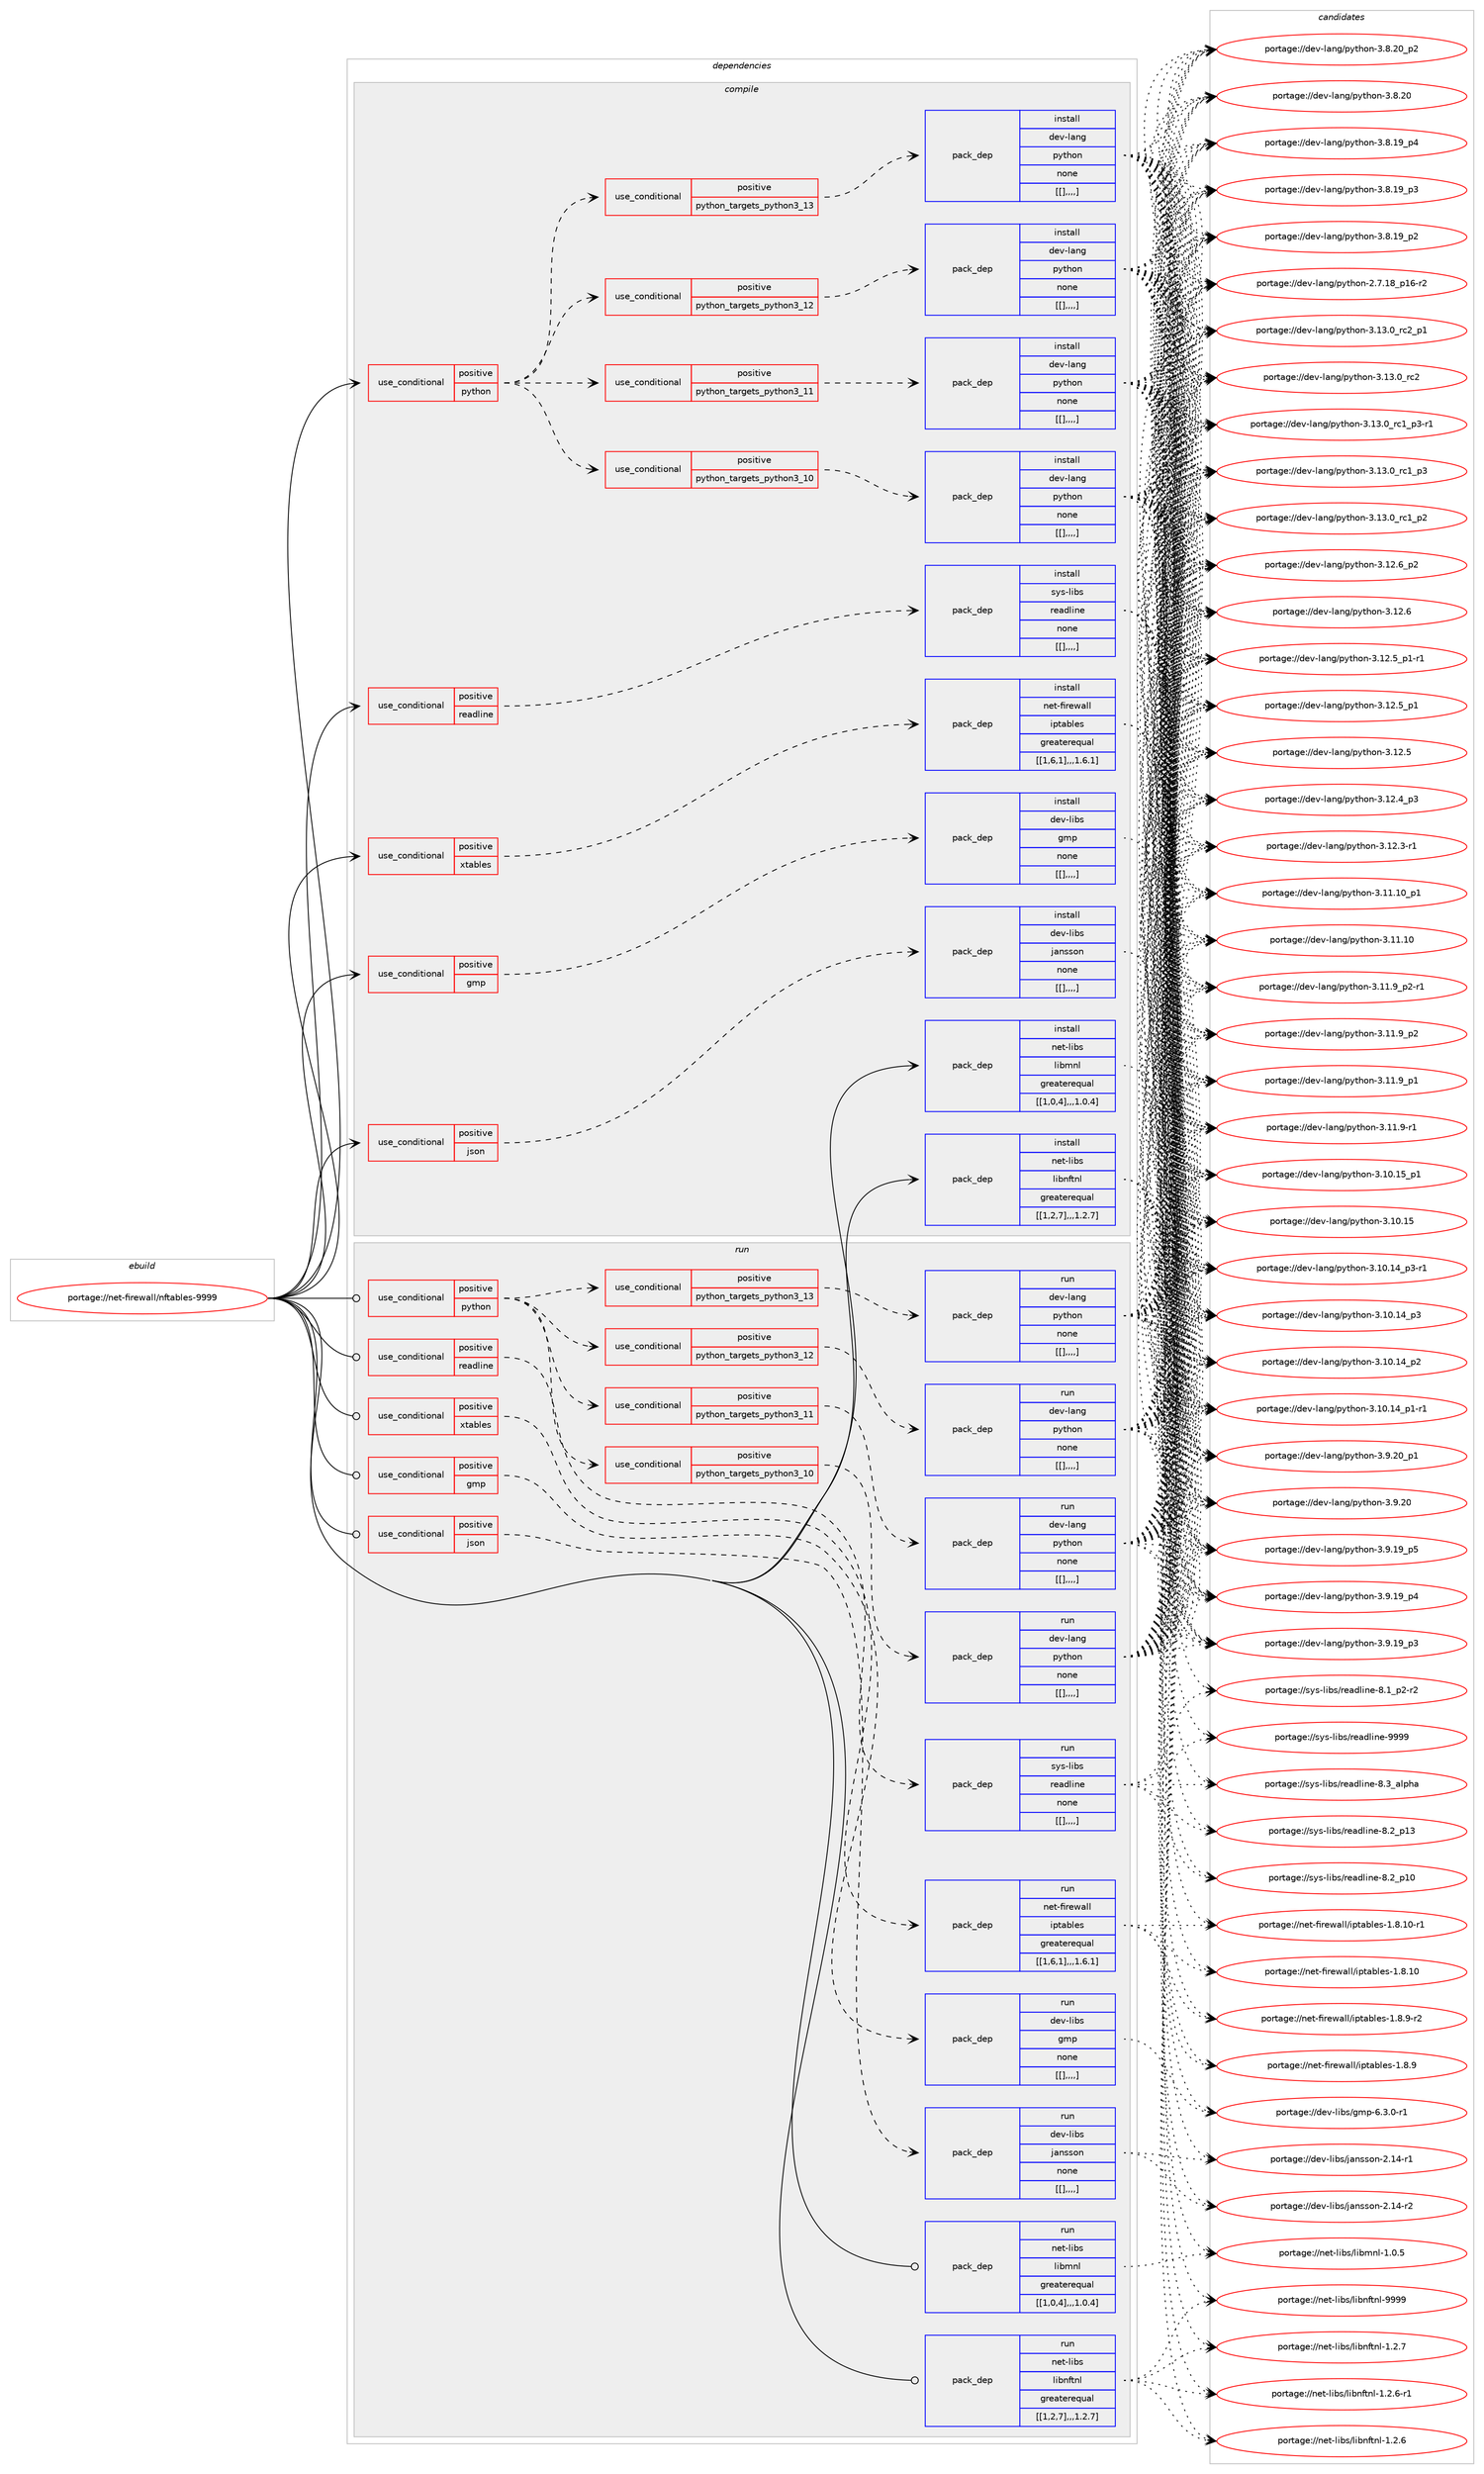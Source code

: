 digraph prolog {

# *************
# Graph options
# *************

newrank=true;
concentrate=true;
compound=true;
graph [rankdir=LR,fontname=Helvetica,fontsize=10,ranksep=1.5];#, ranksep=2.5, nodesep=0.2];
edge  [arrowhead=vee];
node  [fontname=Helvetica,fontsize=10];

# **********
# The ebuild
# **********

subgraph cluster_leftcol {
color=gray;
label=<<i>ebuild</i>>;
id [label="portage://net-firewall/nftables-9999", color=red, width=4, href="../net-firewall/nftables-9999.svg"];
}

# ****************
# The dependencies
# ****************

subgraph cluster_midcol {
color=gray;
label=<<i>dependencies</i>>;
subgraph cluster_compile {
fillcolor="#eeeeee";
style=filled;
label=<<i>compile</i>>;
subgraph cond1122 {
dependency2717 [label=<<TABLE BORDER="0" CELLBORDER="1" CELLSPACING="0" CELLPADDING="4"><TR><TD ROWSPAN="3" CELLPADDING="10">use_conditional</TD></TR><TR><TD>positive</TD></TR><TR><TD>gmp</TD></TR></TABLE>>, shape=none, color=red];
subgraph pack1594 {
dependency2718 [label=<<TABLE BORDER="0" CELLBORDER="1" CELLSPACING="0" CELLPADDING="4" WIDTH="220"><TR><TD ROWSPAN="6" CELLPADDING="30">pack_dep</TD></TR><TR><TD WIDTH="110">install</TD></TR><TR><TD>dev-libs</TD></TR><TR><TD>gmp</TD></TR><TR><TD>none</TD></TR><TR><TD>[[],,,,]</TD></TR></TABLE>>, shape=none, color=blue];
}
dependency2717:e -> dependency2718:w [weight=20,style="dashed",arrowhead="vee"];
}
id:e -> dependency2717:w [weight=20,style="solid",arrowhead="vee"];
subgraph cond1123 {
dependency2719 [label=<<TABLE BORDER="0" CELLBORDER="1" CELLSPACING="0" CELLPADDING="4"><TR><TD ROWSPAN="3" CELLPADDING="10">use_conditional</TD></TR><TR><TD>positive</TD></TR><TR><TD>json</TD></TR></TABLE>>, shape=none, color=red];
subgraph pack1595 {
dependency2720 [label=<<TABLE BORDER="0" CELLBORDER="1" CELLSPACING="0" CELLPADDING="4" WIDTH="220"><TR><TD ROWSPAN="6" CELLPADDING="30">pack_dep</TD></TR><TR><TD WIDTH="110">install</TD></TR><TR><TD>dev-libs</TD></TR><TR><TD>jansson</TD></TR><TR><TD>none</TD></TR><TR><TD>[[],,,,]</TD></TR></TABLE>>, shape=none, color=blue];
}
dependency2719:e -> dependency2720:w [weight=20,style="dashed",arrowhead="vee"];
}
id:e -> dependency2719:w [weight=20,style="solid",arrowhead="vee"];
subgraph cond1124 {
dependency2721 [label=<<TABLE BORDER="0" CELLBORDER="1" CELLSPACING="0" CELLPADDING="4"><TR><TD ROWSPAN="3" CELLPADDING="10">use_conditional</TD></TR><TR><TD>positive</TD></TR><TR><TD>python</TD></TR></TABLE>>, shape=none, color=red];
subgraph cond1125 {
dependency2722 [label=<<TABLE BORDER="0" CELLBORDER="1" CELLSPACING="0" CELLPADDING="4"><TR><TD ROWSPAN="3" CELLPADDING="10">use_conditional</TD></TR><TR><TD>positive</TD></TR><TR><TD>python_targets_python3_10</TD></TR></TABLE>>, shape=none, color=red];
subgraph pack1596 {
dependency2723 [label=<<TABLE BORDER="0" CELLBORDER="1" CELLSPACING="0" CELLPADDING="4" WIDTH="220"><TR><TD ROWSPAN="6" CELLPADDING="30">pack_dep</TD></TR><TR><TD WIDTH="110">install</TD></TR><TR><TD>dev-lang</TD></TR><TR><TD>python</TD></TR><TR><TD>none</TD></TR><TR><TD>[[],,,,]</TD></TR></TABLE>>, shape=none, color=blue];
}
dependency2722:e -> dependency2723:w [weight=20,style="dashed",arrowhead="vee"];
}
dependency2721:e -> dependency2722:w [weight=20,style="dashed",arrowhead="vee"];
subgraph cond1126 {
dependency2724 [label=<<TABLE BORDER="0" CELLBORDER="1" CELLSPACING="0" CELLPADDING="4"><TR><TD ROWSPAN="3" CELLPADDING="10">use_conditional</TD></TR><TR><TD>positive</TD></TR><TR><TD>python_targets_python3_11</TD></TR></TABLE>>, shape=none, color=red];
subgraph pack1597 {
dependency2725 [label=<<TABLE BORDER="0" CELLBORDER="1" CELLSPACING="0" CELLPADDING="4" WIDTH="220"><TR><TD ROWSPAN="6" CELLPADDING="30">pack_dep</TD></TR><TR><TD WIDTH="110">install</TD></TR><TR><TD>dev-lang</TD></TR><TR><TD>python</TD></TR><TR><TD>none</TD></TR><TR><TD>[[],,,,]</TD></TR></TABLE>>, shape=none, color=blue];
}
dependency2724:e -> dependency2725:w [weight=20,style="dashed",arrowhead="vee"];
}
dependency2721:e -> dependency2724:w [weight=20,style="dashed",arrowhead="vee"];
subgraph cond1127 {
dependency2726 [label=<<TABLE BORDER="0" CELLBORDER="1" CELLSPACING="0" CELLPADDING="4"><TR><TD ROWSPAN="3" CELLPADDING="10">use_conditional</TD></TR><TR><TD>positive</TD></TR><TR><TD>python_targets_python3_12</TD></TR></TABLE>>, shape=none, color=red];
subgraph pack1598 {
dependency2727 [label=<<TABLE BORDER="0" CELLBORDER="1" CELLSPACING="0" CELLPADDING="4" WIDTH="220"><TR><TD ROWSPAN="6" CELLPADDING="30">pack_dep</TD></TR><TR><TD WIDTH="110">install</TD></TR><TR><TD>dev-lang</TD></TR><TR><TD>python</TD></TR><TR><TD>none</TD></TR><TR><TD>[[],,,,]</TD></TR></TABLE>>, shape=none, color=blue];
}
dependency2726:e -> dependency2727:w [weight=20,style="dashed",arrowhead="vee"];
}
dependency2721:e -> dependency2726:w [weight=20,style="dashed",arrowhead="vee"];
subgraph cond1128 {
dependency2728 [label=<<TABLE BORDER="0" CELLBORDER="1" CELLSPACING="0" CELLPADDING="4"><TR><TD ROWSPAN="3" CELLPADDING="10">use_conditional</TD></TR><TR><TD>positive</TD></TR><TR><TD>python_targets_python3_13</TD></TR></TABLE>>, shape=none, color=red];
subgraph pack1599 {
dependency2729 [label=<<TABLE BORDER="0" CELLBORDER="1" CELLSPACING="0" CELLPADDING="4" WIDTH="220"><TR><TD ROWSPAN="6" CELLPADDING="30">pack_dep</TD></TR><TR><TD WIDTH="110">install</TD></TR><TR><TD>dev-lang</TD></TR><TR><TD>python</TD></TR><TR><TD>none</TD></TR><TR><TD>[[],,,,]</TD></TR></TABLE>>, shape=none, color=blue];
}
dependency2728:e -> dependency2729:w [weight=20,style="dashed",arrowhead="vee"];
}
dependency2721:e -> dependency2728:w [weight=20,style="dashed",arrowhead="vee"];
}
id:e -> dependency2721:w [weight=20,style="solid",arrowhead="vee"];
subgraph cond1129 {
dependency2730 [label=<<TABLE BORDER="0" CELLBORDER="1" CELLSPACING="0" CELLPADDING="4"><TR><TD ROWSPAN="3" CELLPADDING="10">use_conditional</TD></TR><TR><TD>positive</TD></TR><TR><TD>readline</TD></TR></TABLE>>, shape=none, color=red];
subgraph pack1600 {
dependency2731 [label=<<TABLE BORDER="0" CELLBORDER="1" CELLSPACING="0" CELLPADDING="4" WIDTH="220"><TR><TD ROWSPAN="6" CELLPADDING="30">pack_dep</TD></TR><TR><TD WIDTH="110">install</TD></TR><TR><TD>sys-libs</TD></TR><TR><TD>readline</TD></TR><TR><TD>none</TD></TR><TR><TD>[[],,,,]</TD></TR></TABLE>>, shape=none, color=blue];
}
dependency2730:e -> dependency2731:w [weight=20,style="dashed",arrowhead="vee"];
}
id:e -> dependency2730:w [weight=20,style="solid",arrowhead="vee"];
subgraph cond1130 {
dependency2732 [label=<<TABLE BORDER="0" CELLBORDER="1" CELLSPACING="0" CELLPADDING="4"><TR><TD ROWSPAN="3" CELLPADDING="10">use_conditional</TD></TR><TR><TD>positive</TD></TR><TR><TD>xtables</TD></TR></TABLE>>, shape=none, color=red];
subgraph pack1601 {
dependency2733 [label=<<TABLE BORDER="0" CELLBORDER="1" CELLSPACING="0" CELLPADDING="4" WIDTH="220"><TR><TD ROWSPAN="6" CELLPADDING="30">pack_dep</TD></TR><TR><TD WIDTH="110">install</TD></TR><TR><TD>net-firewall</TD></TR><TR><TD>iptables</TD></TR><TR><TD>greaterequal</TD></TR><TR><TD>[[1,6,1],,,1.6.1]</TD></TR></TABLE>>, shape=none, color=blue];
}
dependency2732:e -> dependency2733:w [weight=20,style="dashed",arrowhead="vee"];
}
id:e -> dependency2732:w [weight=20,style="solid",arrowhead="vee"];
subgraph pack1602 {
dependency2734 [label=<<TABLE BORDER="0" CELLBORDER="1" CELLSPACING="0" CELLPADDING="4" WIDTH="220"><TR><TD ROWSPAN="6" CELLPADDING="30">pack_dep</TD></TR><TR><TD WIDTH="110">install</TD></TR><TR><TD>net-libs</TD></TR><TR><TD>libmnl</TD></TR><TR><TD>greaterequal</TD></TR><TR><TD>[[1,0,4],,,1.0.4]</TD></TR></TABLE>>, shape=none, color=blue];
}
id:e -> dependency2734:w [weight=20,style="solid",arrowhead="vee"];
subgraph pack1603 {
dependency2735 [label=<<TABLE BORDER="0" CELLBORDER="1" CELLSPACING="0" CELLPADDING="4" WIDTH="220"><TR><TD ROWSPAN="6" CELLPADDING="30">pack_dep</TD></TR><TR><TD WIDTH="110">install</TD></TR><TR><TD>net-libs</TD></TR><TR><TD>libnftnl</TD></TR><TR><TD>greaterequal</TD></TR><TR><TD>[[1,2,7],,,1.2.7]</TD></TR></TABLE>>, shape=none, color=blue];
}
id:e -> dependency2735:w [weight=20,style="solid",arrowhead="vee"];
}
subgraph cluster_compileandrun {
fillcolor="#eeeeee";
style=filled;
label=<<i>compile and run</i>>;
}
subgraph cluster_run {
fillcolor="#eeeeee";
style=filled;
label=<<i>run</i>>;
subgraph cond1131 {
dependency2736 [label=<<TABLE BORDER="0" CELLBORDER="1" CELLSPACING="0" CELLPADDING="4"><TR><TD ROWSPAN="3" CELLPADDING="10">use_conditional</TD></TR><TR><TD>positive</TD></TR><TR><TD>gmp</TD></TR></TABLE>>, shape=none, color=red];
subgraph pack1604 {
dependency2737 [label=<<TABLE BORDER="0" CELLBORDER="1" CELLSPACING="0" CELLPADDING="4" WIDTH="220"><TR><TD ROWSPAN="6" CELLPADDING="30">pack_dep</TD></TR><TR><TD WIDTH="110">run</TD></TR><TR><TD>dev-libs</TD></TR><TR><TD>gmp</TD></TR><TR><TD>none</TD></TR><TR><TD>[[],,,,]</TD></TR></TABLE>>, shape=none, color=blue];
}
dependency2736:e -> dependency2737:w [weight=20,style="dashed",arrowhead="vee"];
}
id:e -> dependency2736:w [weight=20,style="solid",arrowhead="odot"];
subgraph cond1132 {
dependency2738 [label=<<TABLE BORDER="0" CELLBORDER="1" CELLSPACING="0" CELLPADDING="4"><TR><TD ROWSPAN="3" CELLPADDING="10">use_conditional</TD></TR><TR><TD>positive</TD></TR><TR><TD>json</TD></TR></TABLE>>, shape=none, color=red];
subgraph pack1605 {
dependency2739 [label=<<TABLE BORDER="0" CELLBORDER="1" CELLSPACING="0" CELLPADDING="4" WIDTH="220"><TR><TD ROWSPAN="6" CELLPADDING="30">pack_dep</TD></TR><TR><TD WIDTH="110">run</TD></TR><TR><TD>dev-libs</TD></TR><TR><TD>jansson</TD></TR><TR><TD>none</TD></TR><TR><TD>[[],,,,]</TD></TR></TABLE>>, shape=none, color=blue];
}
dependency2738:e -> dependency2739:w [weight=20,style="dashed",arrowhead="vee"];
}
id:e -> dependency2738:w [weight=20,style="solid",arrowhead="odot"];
subgraph cond1133 {
dependency2740 [label=<<TABLE BORDER="0" CELLBORDER="1" CELLSPACING="0" CELLPADDING="4"><TR><TD ROWSPAN="3" CELLPADDING="10">use_conditional</TD></TR><TR><TD>positive</TD></TR><TR><TD>python</TD></TR></TABLE>>, shape=none, color=red];
subgraph cond1134 {
dependency2741 [label=<<TABLE BORDER="0" CELLBORDER="1" CELLSPACING="0" CELLPADDING="4"><TR><TD ROWSPAN="3" CELLPADDING="10">use_conditional</TD></TR><TR><TD>positive</TD></TR><TR><TD>python_targets_python3_10</TD></TR></TABLE>>, shape=none, color=red];
subgraph pack1606 {
dependency2742 [label=<<TABLE BORDER="0" CELLBORDER="1" CELLSPACING="0" CELLPADDING="4" WIDTH="220"><TR><TD ROWSPAN="6" CELLPADDING="30">pack_dep</TD></TR><TR><TD WIDTH="110">run</TD></TR><TR><TD>dev-lang</TD></TR><TR><TD>python</TD></TR><TR><TD>none</TD></TR><TR><TD>[[],,,,]</TD></TR></TABLE>>, shape=none, color=blue];
}
dependency2741:e -> dependency2742:w [weight=20,style="dashed",arrowhead="vee"];
}
dependency2740:e -> dependency2741:w [weight=20,style="dashed",arrowhead="vee"];
subgraph cond1135 {
dependency2743 [label=<<TABLE BORDER="0" CELLBORDER="1" CELLSPACING="0" CELLPADDING="4"><TR><TD ROWSPAN="3" CELLPADDING="10">use_conditional</TD></TR><TR><TD>positive</TD></TR><TR><TD>python_targets_python3_11</TD></TR></TABLE>>, shape=none, color=red];
subgraph pack1607 {
dependency2744 [label=<<TABLE BORDER="0" CELLBORDER="1" CELLSPACING="0" CELLPADDING="4" WIDTH="220"><TR><TD ROWSPAN="6" CELLPADDING="30">pack_dep</TD></TR><TR><TD WIDTH="110">run</TD></TR><TR><TD>dev-lang</TD></TR><TR><TD>python</TD></TR><TR><TD>none</TD></TR><TR><TD>[[],,,,]</TD></TR></TABLE>>, shape=none, color=blue];
}
dependency2743:e -> dependency2744:w [weight=20,style="dashed",arrowhead="vee"];
}
dependency2740:e -> dependency2743:w [weight=20,style="dashed",arrowhead="vee"];
subgraph cond1136 {
dependency2745 [label=<<TABLE BORDER="0" CELLBORDER="1" CELLSPACING="0" CELLPADDING="4"><TR><TD ROWSPAN="3" CELLPADDING="10">use_conditional</TD></TR><TR><TD>positive</TD></TR><TR><TD>python_targets_python3_12</TD></TR></TABLE>>, shape=none, color=red];
subgraph pack1608 {
dependency2746 [label=<<TABLE BORDER="0" CELLBORDER="1" CELLSPACING="0" CELLPADDING="4" WIDTH="220"><TR><TD ROWSPAN="6" CELLPADDING="30">pack_dep</TD></TR><TR><TD WIDTH="110">run</TD></TR><TR><TD>dev-lang</TD></TR><TR><TD>python</TD></TR><TR><TD>none</TD></TR><TR><TD>[[],,,,]</TD></TR></TABLE>>, shape=none, color=blue];
}
dependency2745:e -> dependency2746:w [weight=20,style="dashed",arrowhead="vee"];
}
dependency2740:e -> dependency2745:w [weight=20,style="dashed",arrowhead="vee"];
subgraph cond1137 {
dependency2747 [label=<<TABLE BORDER="0" CELLBORDER="1" CELLSPACING="0" CELLPADDING="4"><TR><TD ROWSPAN="3" CELLPADDING="10">use_conditional</TD></TR><TR><TD>positive</TD></TR><TR><TD>python_targets_python3_13</TD></TR></TABLE>>, shape=none, color=red];
subgraph pack1609 {
dependency2748 [label=<<TABLE BORDER="0" CELLBORDER="1" CELLSPACING="0" CELLPADDING="4" WIDTH="220"><TR><TD ROWSPAN="6" CELLPADDING="30">pack_dep</TD></TR><TR><TD WIDTH="110">run</TD></TR><TR><TD>dev-lang</TD></TR><TR><TD>python</TD></TR><TR><TD>none</TD></TR><TR><TD>[[],,,,]</TD></TR></TABLE>>, shape=none, color=blue];
}
dependency2747:e -> dependency2748:w [weight=20,style="dashed",arrowhead="vee"];
}
dependency2740:e -> dependency2747:w [weight=20,style="dashed",arrowhead="vee"];
}
id:e -> dependency2740:w [weight=20,style="solid",arrowhead="odot"];
subgraph cond1138 {
dependency2749 [label=<<TABLE BORDER="0" CELLBORDER="1" CELLSPACING="0" CELLPADDING="4"><TR><TD ROWSPAN="3" CELLPADDING="10">use_conditional</TD></TR><TR><TD>positive</TD></TR><TR><TD>readline</TD></TR></TABLE>>, shape=none, color=red];
subgraph pack1610 {
dependency2750 [label=<<TABLE BORDER="0" CELLBORDER="1" CELLSPACING="0" CELLPADDING="4" WIDTH="220"><TR><TD ROWSPAN="6" CELLPADDING="30">pack_dep</TD></TR><TR><TD WIDTH="110">run</TD></TR><TR><TD>sys-libs</TD></TR><TR><TD>readline</TD></TR><TR><TD>none</TD></TR><TR><TD>[[],,,,]</TD></TR></TABLE>>, shape=none, color=blue];
}
dependency2749:e -> dependency2750:w [weight=20,style="dashed",arrowhead="vee"];
}
id:e -> dependency2749:w [weight=20,style="solid",arrowhead="odot"];
subgraph cond1139 {
dependency2751 [label=<<TABLE BORDER="0" CELLBORDER="1" CELLSPACING="0" CELLPADDING="4"><TR><TD ROWSPAN="3" CELLPADDING="10">use_conditional</TD></TR><TR><TD>positive</TD></TR><TR><TD>xtables</TD></TR></TABLE>>, shape=none, color=red];
subgraph pack1611 {
dependency2752 [label=<<TABLE BORDER="0" CELLBORDER="1" CELLSPACING="0" CELLPADDING="4" WIDTH="220"><TR><TD ROWSPAN="6" CELLPADDING="30">pack_dep</TD></TR><TR><TD WIDTH="110">run</TD></TR><TR><TD>net-firewall</TD></TR><TR><TD>iptables</TD></TR><TR><TD>greaterequal</TD></TR><TR><TD>[[1,6,1],,,1.6.1]</TD></TR></TABLE>>, shape=none, color=blue];
}
dependency2751:e -> dependency2752:w [weight=20,style="dashed",arrowhead="vee"];
}
id:e -> dependency2751:w [weight=20,style="solid",arrowhead="odot"];
subgraph pack1612 {
dependency2753 [label=<<TABLE BORDER="0" CELLBORDER="1" CELLSPACING="0" CELLPADDING="4" WIDTH="220"><TR><TD ROWSPAN="6" CELLPADDING="30">pack_dep</TD></TR><TR><TD WIDTH="110">run</TD></TR><TR><TD>net-libs</TD></TR><TR><TD>libmnl</TD></TR><TR><TD>greaterequal</TD></TR><TR><TD>[[1,0,4],,,1.0.4]</TD></TR></TABLE>>, shape=none, color=blue];
}
id:e -> dependency2753:w [weight=20,style="solid",arrowhead="odot"];
subgraph pack1613 {
dependency2754 [label=<<TABLE BORDER="0" CELLBORDER="1" CELLSPACING="0" CELLPADDING="4" WIDTH="220"><TR><TD ROWSPAN="6" CELLPADDING="30">pack_dep</TD></TR><TR><TD WIDTH="110">run</TD></TR><TR><TD>net-libs</TD></TR><TR><TD>libnftnl</TD></TR><TR><TD>greaterequal</TD></TR><TR><TD>[[1,2,7],,,1.2.7]</TD></TR></TABLE>>, shape=none, color=blue];
}
id:e -> dependency2754:w [weight=20,style="solid",arrowhead="odot"];
}
}

# **************
# The candidates
# **************

subgraph cluster_choices {
rank=same;
color=gray;
label=<<i>candidates</i>>;

subgraph choice1594 {
color=black;
nodesep=1;
choice1001011184510810598115471031091124554465146484511449 [label="portage://dev-libs/gmp-6.3.0-r1", color=red, width=4,href="../dev-libs/gmp-6.3.0-r1.svg"];
dependency2718:e -> choice1001011184510810598115471031091124554465146484511449:w [style=dotted,weight="100"];
}
subgraph choice1595 {
color=black;
nodesep=1;
choice1001011184510810598115471069711011511511111045504649524511450 [label="portage://dev-libs/jansson-2.14-r2", color=red, width=4,href="../dev-libs/jansson-2.14-r2.svg"];
choice1001011184510810598115471069711011511511111045504649524511449 [label="portage://dev-libs/jansson-2.14-r1", color=red, width=4,href="../dev-libs/jansson-2.14-r1.svg"];
dependency2720:e -> choice1001011184510810598115471069711011511511111045504649524511450:w [style=dotted,weight="100"];
dependency2720:e -> choice1001011184510810598115471069711011511511111045504649524511449:w [style=dotted,weight="100"];
}
subgraph choice1596 {
color=black;
nodesep=1;
choice100101118451089711010347112121116104111110455146495146489511499509511249 [label="portage://dev-lang/python-3.13.0_rc2_p1", color=red, width=4,href="../dev-lang/python-3.13.0_rc2_p1.svg"];
choice10010111845108971101034711212111610411111045514649514648951149950 [label="portage://dev-lang/python-3.13.0_rc2", color=red, width=4,href="../dev-lang/python-3.13.0_rc2.svg"];
choice1001011184510897110103471121211161041111104551464951464895114994995112514511449 [label="portage://dev-lang/python-3.13.0_rc1_p3-r1", color=red, width=4,href="../dev-lang/python-3.13.0_rc1_p3-r1.svg"];
choice100101118451089711010347112121116104111110455146495146489511499499511251 [label="portage://dev-lang/python-3.13.0_rc1_p3", color=red, width=4,href="../dev-lang/python-3.13.0_rc1_p3.svg"];
choice100101118451089711010347112121116104111110455146495146489511499499511250 [label="portage://dev-lang/python-3.13.0_rc1_p2", color=red, width=4,href="../dev-lang/python-3.13.0_rc1_p2.svg"];
choice100101118451089711010347112121116104111110455146495046549511250 [label="portage://dev-lang/python-3.12.6_p2", color=red, width=4,href="../dev-lang/python-3.12.6_p2.svg"];
choice10010111845108971101034711212111610411111045514649504654 [label="portage://dev-lang/python-3.12.6", color=red, width=4,href="../dev-lang/python-3.12.6.svg"];
choice1001011184510897110103471121211161041111104551464950465395112494511449 [label="portage://dev-lang/python-3.12.5_p1-r1", color=red, width=4,href="../dev-lang/python-3.12.5_p1-r1.svg"];
choice100101118451089711010347112121116104111110455146495046539511249 [label="portage://dev-lang/python-3.12.5_p1", color=red, width=4,href="../dev-lang/python-3.12.5_p1.svg"];
choice10010111845108971101034711212111610411111045514649504653 [label="portage://dev-lang/python-3.12.5", color=red, width=4,href="../dev-lang/python-3.12.5.svg"];
choice100101118451089711010347112121116104111110455146495046529511251 [label="portage://dev-lang/python-3.12.4_p3", color=red, width=4,href="../dev-lang/python-3.12.4_p3.svg"];
choice100101118451089711010347112121116104111110455146495046514511449 [label="portage://dev-lang/python-3.12.3-r1", color=red, width=4,href="../dev-lang/python-3.12.3-r1.svg"];
choice10010111845108971101034711212111610411111045514649494649489511249 [label="portage://dev-lang/python-3.11.10_p1", color=red, width=4,href="../dev-lang/python-3.11.10_p1.svg"];
choice1001011184510897110103471121211161041111104551464949464948 [label="portage://dev-lang/python-3.11.10", color=red, width=4,href="../dev-lang/python-3.11.10.svg"];
choice1001011184510897110103471121211161041111104551464949465795112504511449 [label="portage://dev-lang/python-3.11.9_p2-r1", color=red, width=4,href="../dev-lang/python-3.11.9_p2-r1.svg"];
choice100101118451089711010347112121116104111110455146494946579511250 [label="portage://dev-lang/python-3.11.9_p2", color=red, width=4,href="../dev-lang/python-3.11.9_p2.svg"];
choice100101118451089711010347112121116104111110455146494946579511249 [label="portage://dev-lang/python-3.11.9_p1", color=red, width=4,href="../dev-lang/python-3.11.9_p1.svg"];
choice100101118451089711010347112121116104111110455146494946574511449 [label="portage://dev-lang/python-3.11.9-r1", color=red, width=4,href="../dev-lang/python-3.11.9-r1.svg"];
choice10010111845108971101034711212111610411111045514649484649539511249 [label="portage://dev-lang/python-3.10.15_p1", color=red, width=4,href="../dev-lang/python-3.10.15_p1.svg"];
choice1001011184510897110103471121211161041111104551464948464953 [label="portage://dev-lang/python-3.10.15", color=red, width=4,href="../dev-lang/python-3.10.15.svg"];
choice100101118451089711010347112121116104111110455146494846495295112514511449 [label="portage://dev-lang/python-3.10.14_p3-r1", color=red, width=4,href="../dev-lang/python-3.10.14_p3-r1.svg"];
choice10010111845108971101034711212111610411111045514649484649529511251 [label="portage://dev-lang/python-3.10.14_p3", color=red, width=4,href="../dev-lang/python-3.10.14_p3.svg"];
choice10010111845108971101034711212111610411111045514649484649529511250 [label="portage://dev-lang/python-3.10.14_p2", color=red, width=4,href="../dev-lang/python-3.10.14_p2.svg"];
choice100101118451089711010347112121116104111110455146494846495295112494511449 [label="portage://dev-lang/python-3.10.14_p1-r1", color=red, width=4,href="../dev-lang/python-3.10.14_p1-r1.svg"];
choice100101118451089711010347112121116104111110455146574650489511249 [label="portage://dev-lang/python-3.9.20_p1", color=red, width=4,href="../dev-lang/python-3.9.20_p1.svg"];
choice10010111845108971101034711212111610411111045514657465048 [label="portage://dev-lang/python-3.9.20", color=red, width=4,href="../dev-lang/python-3.9.20.svg"];
choice100101118451089711010347112121116104111110455146574649579511253 [label="portage://dev-lang/python-3.9.19_p5", color=red, width=4,href="../dev-lang/python-3.9.19_p5.svg"];
choice100101118451089711010347112121116104111110455146574649579511252 [label="portage://dev-lang/python-3.9.19_p4", color=red, width=4,href="../dev-lang/python-3.9.19_p4.svg"];
choice100101118451089711010347112121116104111110455146574649579511251 [label="portage://dev-lang/python-3.9.19_p3", color=red, width=4,href="../dev-lang/python-3.9.19_p3.svg"];
choice100101118451089711010347112121116104111110455146564650489511250 [label="portage://dev-lang/python-3.8.20_p2", color=red, width=4,href="../dev-lang/python-3.8.20_p2.svg"];
choice10010111845108971101034711212111610411111045514656465048 [label="portage://dev-lang/python-3.8.20", color=red, width=4,href="../dev-lang/python-3.8.20.svg"];
choice100101118451089711010347112121116104111110455146564649579511252 [label="portage://dev-lang/python-3.8.19_p4", color=red, width=4,href="../dev-lang/python-3.8.19_p4.svg"];
choice100101118451089711010347112121116104111110455146564649579511251 [label="portage://dev-lang/python-3.8.19_p3", color=red, width=4,href="../dev-lang/python-3.8.19_p3.svg"];
choice100101118451089711010347112121116104111110455146564649579511250 [label="portage://dev-lang/python-3.8.19_p2", color=red, width=4,href="../dev-lang/python-3.8.19_p2.svg"];
choice100101118451089711010347112121116104111110455046554649569511249544511450 [label="portage://dev-lang/python-2.7.18_p16-r2", color=red, width=4,href="../dev-lang/python-2.7.18_p16-r2.svg"];
dependency2723:e -> choice100101118451089711010347112121116104111110455146495146489511499509511249:w [style=dotted,weight="100"];
dependency2723:e -> choice10010111845108971101034711212111610411111045514649514648951149950:w [style=dotted,weight="100"];
dependency2723:e -> choice1001011184510897110103471121211161041111104551464951464895114994995112514511449:w [style=dotted,weight="100"];
dependency2723:e -> choice100101118451089711010347112121116104111110455146495146489511499499511251:w [style=dotted,weight="100"];
dependency2723:e -> choice100101118451089711010347112121116104111110455146495146489511499499511250:w [style=dotted,weight="100"];
dependency2723:e -> choice100101118451089711010347112121116104111110455146495046549511250:w [style=dotted,weight="100"];
dependency2723:e -> choice10010111845108971101034711212111610411111045514649504654:w [style=dotted,weight="100"];
dependency2723:e -> choice1001011184510897110103471121211161041111104551464950465395112494511449:w [style=dotted,weight="100"];
dependency2723:e -> choice100101118451089711010347112121116104111110455146495046539511249:w [style=dotted,weight="100"];
dependency2723:e -> choice10010111845108971101034711212111610411111045514649504653:w [style=dotted,weight="100"];
dependency2723:e -> choice100101118451089711010347112121116104111110455146495046529511251:w [style=dotted,weight="100"];
dependency2723:e -> choice100101118451089711010347112121116104111110455146495046514511449:w [style=dotted,weight="100"];
dependency2723:e -> choice10010111845108971101034711212111610411111045514649494649489511249:w [style=dotted,weight="100"];
dependency2723:e -> choice1001011184510897110103471121211161041111104551464949464948:w [style=dotted,weight="100"];
dependency2723:e -> choice1001011184510897110103471121211161041111104551464949465795112504511449:w [style=dotted,weight="100"];
dependency2723:e -> choice100101118451089711010347112121116104111110455146494946579511250:w [style=dotted,weight="100"];
dependency2723:e -> choice100101118451089711010347112121116104111110455146494946579511249:w [style=dotted,weight="100"];
dependency2723:e -> choice100101118451089711010347112121116104111110455146494946574511449:w [style=dotted,weight="100"];
dependency2723:e -> choice10010111845108971101034711212111610411111045514649484649539511249:w [style=dotted,weight="100"];
dependency2723:e -> choice1001011184510897110103471121211161041111104551464948464953:w [style=dotted,weight="100"];
dependency2723:e -> choice100101118451089711010347112121116104111110455146494846495295112514511449:w [style=dotted,weight="100"];
dependency2723:e -> choice10010111845108971101034711212111610411111045514649484649529511251:w [style=dotted,weight="100"];
dependency2723:e -> choice10010111845108971101034711212111610411111045514649484649529511250:w [style=dotted,weight="100"];
dependency2723:e -> choice100101118451089711010347112121116104111110455146494846495295112494511449:w [style=dotted,weight="100"];
dependency2723:e -> choice100101118451089711010347112121116104111110455146574650489511249:w [style=dotted,weight="100"];
dependency2723:e -> choice10010111845108971101034711212111610411111045514657465048:w [style=dotted,weight="100"];
dependency2723:e -> choice100101118451089711010347112121116104111110455146574649579511253:w [style=dotted,weight="100"];
dependency2723:e -> choice100101118451089711010347112121116104111110455146574649579511252:w [style=dotted,weight="100"];
dependency2723:e -> choice100101118451089711010347112121116104111110455146574649579511251:w [style=dotted,weight="100"];
dependency2723:e -> choice100101118451089711010347112121116104111110455146564650489511250:w [style=dotted,weight="100"];
dependency2723:e -> choice10010111845108971101034711212111610411111045514656465048:w [style=dotted,weight="100"];
dependency2723:e -> choice100101118451089711010347112121116104111110455146564649579511252:w [style=dotted,weight="100"];
dependency2723:e -> choice100101118451089711010347112121116104111110455146564649579511251:w [style=dotted,weight="100"];
dependency2723:e -> choice100101118451089711010347112121116104111110455146564649579511250:w [style=dotted,weight="100"];
dependency2723:e -> choice100101118451089711010347112121116104111110455046554649569511249544511450:w [style=dotted,weight="100"];
}
subgraph choice1597 {
color=black;
nodesep=1;
choice100101118451089711010347112121116104111110455146495146489511499509511249 [label="portage://dev-lang/python-3.13.0_rc2_p1", color=red, width=4,href="../dev-lang/python-3.13.0_rc2_p1.svg"];
choice10010111845108971101034711212111610411111045514649514648951149950 [label="portage://dev-lang/python-3.13.0_rc2", color=red, width=4,href="../dev-lang/python-3.13.0_rc2.svg"];
choice1001011184510897110103471121211161041111104551464951464895114994995112514511449 [label="portage://dev-lang/python-3.13.0_rc1_p3-r1", color=red, width=4,href="../dev-lang/python-3.13.0_rc1_p3-r1.svg"];
choice100101118451089711010347112121116104111110455146495146489511499499511251 [label="portage://dev-lang/python-3.13.0_rc1_p3", color=red, width=4,href="../dev-lang/python-3.13.0_rc1_p3.svg"];
choice100101118451089711010347112121116104111110455146495146489511499499511250 [label="portage://dev-lang/python-3.13.0_rc1_p2", color=red, width=4,href="../dev-lang/python-3.13.0_rc1_p2.svg"];
choice100101118451089711010347112121116104111110455146495046549511250 [label="portage://dev-lang/python-3.12.6_p2", color=red, width=4,href="../dev-lang/python-3.12.6_p2.svg"];
choice10010111845108971101034711212111610411111045514649504654 [label="portage://dev-lang/python-3.12.6", color=red, width=4,href="../dev-lang/python-3.12.6.svg"];
choice1001011184510897110103471121211161041111104551464950465395112494511449 [label="portage://dev-lang/python-3.12.5_p1-r1", color=red, width=4,href="../dev-lang/python-3.12.5_p1-r1.svg"];
choice100101118451089711010347112121116104111110455146495046539511249 [label="portage://dev-lang/python-3.12.5_p1", color=red, width=4,href="../dev-lang/python-3.12.5_p1.svg"];
choice10010111845108971101034711212111610411111045514649504653 [label="portage://dev-lang/python-3.12.5", color=red, width=4,href="../dev-lang/python-3.12.5.svg"];
choice100101118451089711010347112121116104111110455146495046529511251 [label="portage://dev-lang/python-3.12.4_p3", color=red, width=4,href="../dev-lang/python-3.12.4_p3.svg"];
choice100101118451089711010347112121116104111110455146495046514511449 [label="portage://dev-lang/python-3.12.3-r1", color=red, width=4,href="../dev-lang/python-3.12.3-r1.svg"];
choice10010111845108971101034711212111610411111045514649494649489511249 [label="portage://dev-lang/python-3.11.10_p1", color=red, width=4,href="../dev-lang/python-3.11.10_p1.svg"];
choice1001011184510897110103471121211161041111104551464949464948 [label="portage://dev-lang/python-3.11.10", color=red, width=4,href="../dev-lang/python-3.11.10.svg"];
choice1001011184510897110103471121211161041111104551464949465795112504511449 [label="portage://dev-lang/python-3.11.9_p2-r1", color=red, width=4,href="../dev-lang/python-3.11.9_p2-r1.svg"];
choice100101118451089711010347112121116104111110455146494946579511250 [label="portage://dev-lang/python-3.11.9_p2", color=red, width=4,href="../dev-lang/python-3.11.9_p2.svg"];
choice100101118451089711010347112121116104111110455146494946579511249 [label="portage://dev-lang/python-3.11.9_p1", color=red, width=4,href="../dev-lang/python-3.11.9_p1.svg"];
choice100101118451089711010347112121116104111110455146494946574511449 [label="portage://dev-lang/python-3.11.9-r1", color=red, width=4,href="../dev-lang/python-3.11.9-r1.svg"];
choice10010111845108971101034711212111610411111045514649484649539511249 [label="portage://dev-lang/python-3.10.15_p1", color=red, width=4,href="../dev-lang/python-3.10.15_p1.svg"];
choice1001011184510897110103471121211161041111104551464948464953 [label="portage://dev-lang/python-3.10.15", color=red, width=4,href="../dev-lang/python-3.10.15.svg"];
choice100101118451089711010347112121116104111110455146494846495295112514511449 [label="portage://dev-lang/python-3.10.14_p3-r1", color=red, width=4,href="../dev-lang/python-3.10.14_p3-r1.svg"];
choice10010111845108971101034711212111610411111045514649484649529511251 [label="portage://dev-lang/python-3.10.14_p3", color=red, width=4,href="../dev-lang/python-3.10.14_p3.svg"];
choice10010111845108971101034711212111610411111045514649484649529511250 [label="portage://dev-lang/python-3.10.14_p2", color=red, width=4,href="../dev-lang/python-3.10.14_p2.svg"];
choice100101118451089711010347112121116104111110455146494846495295112494511449 [label="portage://dev-lang/python-3.10.14_p1-r1", color=red, width=4,href="../dev-lang/python-3.10.14_p1-r1.svg"];
choice100101118451089711010347112121116104111110455146574650489511249 [label="portage://dev-lang/python-3.9.20_p1", color=red, width=4,href="../dev-lang/python-3.9.20_p1.svg"];
choice10010111845108971101034711212111610411111045514657465048 [label="portage://dev-lang/python-3.9.20", color=red, width=4,href="../dev-lang/python-3.9.20.svg"];
choice100101118451089711010347112121116104111110455146574649579511253 [label="portage://dev-lang/python-3.9.19_p5", color=red, width=4,href="../dev-lang/python-3.9.19_p5.svg"];
choice100101118451089711010347112121116104111110455146574649579511252 [label="portage://dev-lang/python-3.9.19_p4", color=red, width=4,href="../dev-lang/python-3.9.19_p4.svg"];
choice100101118451089711010347112121116104111110455146574649579511251 [label="portage://dev-lang/python-3.9.19_p3", color=red, width=4,href="../dev-lang/python-3.9.19_p3.svg"];
choice100101118451089711010347112121116104111110455146564650489511250 [label="portage://dev-lang/python-3.8.20_p2", color=red, width=4,href="../dev-lang/python-3.8.20_p2.svg"];
choice10010111845108971101034711212111610411111045514656465048 [label="portage://dev-lang/python-3.8.20", color=red, width=4,href="../dev-lang/python-3.8.20.svg"];
choice100101118451089711010347112121116104111110455146564649579511252 [label="portage://dev-lang/python-3.8.19_p4", color=red, width=4,href="../dev-lang/python-3.8.19_p4.svg"];
choice100101118451089711010347112121116104111110455146564649579511251 [label="portage://dev-lang/python-3.8.19_p3", color=red, width=4,href="../dev-lang/python-3.8.19_p3.svg"];
choice100101118451089711010347112121116104111110455146564649579511250 [label="portage://dev-lang/python-3.8.19_p2", color=red, width=4,href="../dev-lang/python-3.8.19_p2.svg"];
choice100101118451089711010347112121116104111110455046554649569511249544511450 [label="portage://dev-lang/python-2.7.18_p16-r2", color=red, width=4,href="../dev-lang/python-2.7.18_p16-r2.svg"];
dependency2725:e -> choice100101118451089711010347112121116104111110455146495146489511499509511249:w [style=dotted,weight="100"];
dependency2725:e -> choice10010111845108971101034711212111610411111045514649514648951149950:w [style=dotted,weight="100"];
dependency2725:e -> choice1001011184510897110103471121211161041111104551464951464895114994995112514511449:w [style=dotted,weight="100"];
dependency2725:e -> choice100101118451089711010347112121116104111110455146495146489511499499511251:w [style=dotted,weight="100"];
dependency2725:e -> choice100101118451089711010347112121116104111110455146495146489511499499511250:w [style=dotted,weight="100"];
dependency2725:e -> choice100101118451089711010347112121116104111110455146495046549511250:w [style=dotted,weight="100"];
dependency2725:e -> choice10010111845108971101034711212111610411111045514649504654:w [style=dotted,weight="100"];
dependency2725:e -> choice1001011184510897110103471121211161041111104551464950465395112494511449:w [style=dotted,weight="100"];
dependency2725:e -> choice100101118451089711010347112121116104111110455146495046539511249:w [style=dotted,weight="100"];
dependency2725:e -> choice10010111845108971101034711212111610411111045514649504653:w [style=dotted,weight="100"];
dependency2725:e -> choice100101118451089711010347112121116104111110455146495046529511251:w [style=dotted,weight="100"];
dependency2725:e -> choice100101118451089711010347112121116104111110455146495046514511449:w [style=dotted,weight="100"];
dependency2725:e -> choice10010111845108971101034711212111610411111045514649494649489511249:w [style=dotted,weight="100"];
dependency2725:e -> choice1001011184510897110103471121211161041111104551464949464948:w [style=dotted,weight="100"];
dependency2725:e -> choice1001011184510897110103471121211161041111104551464949465795112504511449:w [style=dotted,weight="100"];
dependency2725:e -> choice100101118451089711010347112121116104111110455146494946579511250:w [style=dotted,weight="100"];
dependency2725:e -> choice100101118451089711010347112121116104111110455146494946579511249:w [style=dotted,weight="100"];
dependency2725:e -> choice100101118451089711010347112121116104111110455146494946574511449:w [style=dotted,weight="100"];
dependency2725:e -> choice10010111845108971101034711212111610411111045514649484649539511249:w [style=dotted,weight="100"];
dependency2725:e -> choice1001011184510897110103471121211161041111104551464948464953:w [style=dotted,weight="100"];
dependency2725:e -> choice100101118451089711010347112121116104111110455146494846495295112514511449:w [style=dotted,weight="100"];
dependency2725:e -> choice10010111845108971101034711212111610411111045514649484649529511251:w [style=dotted,weight="100"];
dependency2725:e -> choice10010111845108971101034711212111610411111045514649484649529511250:w [style=dotted,weight="100"];
dependency2725:e -> choice100101118451089711010347112121116104111110455146494846495295112494511449:w [style=dotted,weight="100"];
dependency2725:e -> choice100101118451089711010347112121116104111110455146574650489511249:w [style=dotted,weight="100"];
dependency2725:e -> choice10010111845108971101034711212111610411111045514657465048:w [style=dotted,weight="100"];
dependency2725:e -> choice100101118451089711010347112121116104111110455146574649579511253:w [style=dotted,weight="100"];
dependency2725:e -> choice100101118451089711010347112121116104111110455146574649579511252:w [style=dotted,weight="100"];
dependency2725:e -> choice100101118451089711010347112121116104111110455146574649579511251:w [style=dotted,weight="100"];
dependency2725:e -> choice100101118451089711010347112121116104111110455146564650489511250:w [style=dotted,weight="100"];
dependency2725:e -> choice10010111845108971101034711212111610411111045514656465048:w [style=dotted,weight="100"];
dependency2725:e -> choice100101118451089711010347112121116104111110455146564649579511252:w [style=dotted,weight="100"];
dependency2725:e -> choice100101118451089711010347112121116104111110455146564649579511251:w [style=dotted,weight="100"];
dependency2725:e -> choice100101118451089711010347112121116104111110455146564649579511250:w [style=dotted,weight="100"];
dependency2725:e -> choice100101118451089711010347112121116104111110455046554649569511249544511450:w [style=dotted,weight="100"];
}
subgraph choice1598 {
color=black;
nodesep=1;
choice100101118451089711010347112121116104111110455146495146489511499509511249 [label="portage://dev-lang/python-3.13.0_rc2_p1", color=red, width=4,href="../dev-lang/python-3.13.0_rc2_p1.svg"];
choice10010111845108971101034711212111610411111045514649514648951149950 [label="portage://dev-lang/python-3.13.0_rc2", color=red, width=4,href="../dev-lang/python-3.13.0_rc2.svg"];
choice1001011184510897110103471121211161041111104551464951464895114994995112514511449 [label="portage://dev-lang/python-3.13.0_rc1_p3-r1", color=red, width=4,href="../dev-lang/python-3.13.0_rc1_p3-r1.svg"];
choice100101118451089711010347112121116104111110455146495146489511499499511251 [label="portage://dev-lang/python-3.13.0_rc1_p3", color=red, width=4,href="../dev-lang/python-3.13.0_rc1_p3.svg"];
choice100101118451089711010347112121116104111110455146495146489511499499511250 [label="portage://dev-lang/python-3.13.0_rc1_p2", color=red, width=4,href="../dev-lang/python-3.13.0_rc1_p2.svg"];
choice100101118451089711010347112121116104111110455146495046549511250 [label="portage://dev-lang/python-3.12.6_p2", color=red, width=4,href="../dev-lang/python-3.12.6_p2.svg"];
choice10010111845108971101034711212111610411111045514649504654 [label="portage://dev-lang/python-3.12.6", color=red, width=4,href="../dev-lang/python-3.12.6.svg"];
choice1001011184510897110103471121211161041111104551464950465395112494511449 [label="portage://dev-lang/python-3.12.5_p1-r1", color=red, width=4,href="../dev-lang/python-3.12.5_p1-r1.svg"];
choice100101118451089711010347112121116104111110455146495046539511249 [label="portage://dev-lang/python-3.12.5_p1", color=red, width=4,href="../dev-lang/python-3.12.5_p1.svg"];
choice10010111845108971101034711212111610411111045514649504653 [label="portage://dev-lang/python-3.12.5", color=red, width=4,href="../dev-lang/python-3.12.5.svg"];
choice100101118451089711010347112121116104111110455146495046529511251 [label="portage://dev-lang/python-3.12.4_p3", color=red, width=4,href="../dev-lang/python-3.12.4_p3.svg"];
choice100101118451089711010347112121116104111110455146495046514511449 [label="portage://dev-lang/python-3.12.3-r1", color=red, width=4,href="../dev-lang/python-3.12.3-r1.svg"];
choice10010111845108971101034711212111610411111045514649494649489511249 [label="portage://dev-lang/python-3.11.10_p1", color=red, width=4,href="../dev-lang/python-3.11.10_p1.svg"];
choice1001011184510897110103471121211161041111104551464949464948 [label="portage://dev-lang/python-3.11.10", color=red, width=4,href="../dev-lang/python-3.11.10.svg"];
choice1001011184510897110103471121211161041111104551464949465795112504511449 [label="portage://dev-lang/python-3.11.9_p2-r1", color=red, width=4,href="../dev-lang/python-3.11.9_p2-r1.svg"];
choice100101118451089711010347112121116104111110455146494946579511250 [label="portage://dev-lang/python-3.11.9_p2", color=red, width=4,href="../dev-lang/python-3.11.9_p2.svg"];
choice100101118451089711010347112121116104111110455146494946579511249 [label="portage://dev-lang/python-3.11.9_p1", color=red, width=4,href="../dev-lang/python-3.11.9_p1.svg"];
choice100101118451089711010347112121116104111110455146494946574511449 [label="portage://dev-lang/python-3.11.9-r1", color=red, width=4,href="../dev-lang/python-3.11.9-r1.svg"];
choice10010111845108971101034711212111610411111045514649484649539511249 [label="portage://dev-lang/python-3.10.15_p1", color=red, width=4,href="../dev-lang/python-3.10.15_p1.svg"];
choice1001011184510897110103471121211161041111104551464948464953 [label="portage://dev-lang/python-3.10.15", color=red, width=4,href="../dev-lang/python-3.10.15.svg"];
choice100101118451089711010347112121116104111110455146494846495295112514511449 [label="portage://dev-lang/python-3.10.14_p3-r1", color=red, width=4,href="../dev-lang/python-3.10.14_p3-r1.svg"];
choice10010111845108971101034711212111610411111045514649484649529511251 [label="portage://dev-lang/python-3.10.14_p3", color=red, width=4,href="../dev-lang/python-3.10.14_p3.svg"];
choice10010111845108971101034711212111610411111045514649484649529511250 [label="portage://dev-lang/python-3.10.14_p2", color=red, width=4,href="../dev-lang/python-3.10.14_p2.svg"];
choice100101118451089711010347112121116104111110455146494846495295112494511449 [label="portage://dev-lang/python-3.10.14_p1-r1", color=red, width=4,href="../dev-lang/python-3.10.14_p1-r1.svg"];
choice100101118451089711010347112121116104111110455146574650489511249 [label="portage://dev-lang/python-3.9.20_p1", color=red, width=4,href="../dev-lang/python-3.9.20_p1.svg"];
choice10010111845108971101034711212111610411111045514657465048 [label="portage://dev-lang/python-3.9.20", color=red, width=4,href="../dev-lang/python-3.9.20.svg"];
choice100101118451089711010347112121116104111110455146574649579511253 [label="portage://dev-lang/python-3.9.19_p5", color=red, width=4,href="../dev-lang/python-3.9.19_p5.svg"];
choice100101118451089711010347112121116104111110455146574649579511252 [label="portage://dev-lang/python-3.9.19_p4", color=red, width=4,href="../dev-lang/python-3.9.19_p4.svg"];
choice100101118451089711010347112121116104111110455146574649579511251 [label="portage://dev-lang/python-3.9.19_p3", color=red, width=4,href="../dev-lang/python-3.9.19_p3.svg"];
choice100101118451089711010347112121116104111110455146564650489511250 [label="portage://dev-lang/python-3.8.20_p2", color=red, width=4,href="../dev-lang/python-3.8.20_p2.svg"];
choice10010111845108971101034711212111610411111045514656465048 [label="portage://dev-lang/python-3.8.20", color=red, width=4,href="../dev-lang/python-3.8.20.svg"];
choice100101118451089711010347112121116104111110455146564649579511252 [label="portage://dev-lang/python-3.8.19_p4", color=red, width=4,href="../dev-lang/python-3.8.19_p4.svg"];
choice100101118451089711010347112121116104111110455146564649579511251 [label="portage://dev-lang/python-3.8.19_p3", color=red, width=4,href="../dev-lang/python-3.8.19_p3.svg"];
choice100101118451089711010347112121116104111110455146564649579511250 [label="portage://dev-lang/python-3.8.19_p2", color=red, width=4,href="../dev-lang/python-3.8.19_p2.svg"];
choice100101118451089711010347112121116104111110455046554649569511249544511450 [label="portage://dev-lang/python-2.7.18_p16-r2", color=red, width=4,href="../dev-lang/python-2.7.18_p16-r2.svg"];
dependency2727:e -> choice100101118451089711010347112121116104111110455146495146489511499509511249:w [style=dotted,weight="100"];
dependency2727:e -> choice10010111845108971101034711212111610411111045514649514648951149950:w [style=dotted,weight="100"];
dependency2727:e -> choice1001011184510897110103471121211161041111104551464951464895114994995112514511449:w [style=dotted,weight="100"];
dependency2727:e -> choice100101118451089711010347112121116104111110455146495146489511499499511251:w [style=dotted,weight="100"];
dependency2727:e -> choice100101118451089711010347112121116104111110455146495146489511499499511250:w [style=dotted,weight="100"];
dependency2727:e -> choice100101118451089711010347112121116104111110455146495046549511250:w [style=dotted,weight="100"];
dependency2727:e -> choice10010111845108971101034711212111610411111045514649504654:w [style=dotted,weight="100"];
dependency2727:e -> choice1001011184510897110103471121211161041111104551464950465395112494511449:w [style=dotted,weight="100"];
dependency2727:e -> choice100101118451089711010347112121116104111110455146495046539511249:w [style=dotted,weight="100"];
dependency2727:e -> choice10010111845108971101034711212111610411111045514649504653:w [style=dotted,weight="100"];
dependency2727:e -> choice100101118451089711010347112121116104111110455146495046529511251:w [style=dotted,weight="100"];
dependency2727:e -> choice100101118451089711010347112121116104111110455146495046514511449:w [style=dotted,weight="100"];
dependency2727:e -> choice10010111845108971101034711212111610411111045514649494649489511249:w [style=dotted,weight="100"];
dependency2727:e -> choice1001011184510897110103471121211161041111104551464949464948:w [style=dotted,weight="100"];
dependency2727:e -> choice1001011184510897110103471121211161041111104551464949465795112504511449:w [style=dotted,weight="100"];
dependency2727:e -> choice100101118451089711010347112121116104111110455146494946579511250:w [style=dotted,weight="100"];
dependency2727:e -> choice100101118451089711010347112121116104111110455146494946579511249:w [style=dotted,weight="100"];
dependency2727:e -> choice100101118451089711010347112121116104111110455146494946574511449:w [style=dotted,weight="100"];
dependency2727:e -> choice10010111845108971101034711212111610411111045514649484649539511249:w [style=dotted,weight="100"];
dependency2727:e -> choice1001011184510897110103471121211161041111104551464948464953:w [style=dotted,weight="100"];
dependency2727:e -> choice100101118451089711010347112121116104111110455146494846495295112514511449:w [style=dotted,weight="100"];
dependency2727:e -> choice10010111845108971101034711212111610411111045514649484649529511251:w [style=dotted,weight="100"];
dependency2727:e -> choice10010111845108971101034711212111610411111045514649484649529511250:w [style=dotted,weight="100"];
dependency2727:e -> choice100101118451089711010347112121116104111110455146494846495295112494511449:w [style=dotted,weight="100"];
dependency2727:e -> choice100101118451089711010347112121116104111110455146574650489511249:w [style=dotted,weight="100"];
dependency2727:e -> choice10010111845108971101034711212111610411111045514657465048:w [style=dotted,weight="100"];
dependency2727:e -> choice100101118451089711010347112121116104111110455146574649579511253:w [style=dotted,weight="100"];
dependency2727:e -> choice100101118451089711010347112121116104111110455146574649579511252:w [style=dotted,weight="100"];
dependency2727:e -> choice100101118451089711010347112121116104111110455146574649579511251:w [style=dotted,weight="100"];
dependency2727:e -> choice100101118451089711010347112121116104111110455146564650489511250:w [style=dotted,weight="100"];
dependency2727:e -> choice10010111845108971101034711212111610411111045514656465048:w [style=dotted,weight="100"];
dependency2727:e -> choice100101118451089711010347112121116104111110455146564649579511252:w [style=dotted,weight="100"];
dependency2727:e -> choice100101118451089711010347112121116104111110455146564649579511251:w [style=dotted,weight="100"];
dependency2727:e -> choice100101118451089711010347112121116104111110455146564649579511250:w [style=dotted,weight="100"];
dependency2727:e -> choice100101118451089711010347112121116104111110455046554649569511249544511450:w [style=dotted,weight="100"];
}
subgraph choice1599 {
color=black;
nodesep=1;
choice100101118451089711010347112121116104111110455146495146489511499509511249 [label="portage://dev-lang/python-3.13.0_rc2_p1", color=red, width=4,href="../dev-lang/python-3.13.0_rc2_p1.svg"];
choice10010111845108971101034711212111610411111045514649514648951149950 [label="portage://dev-lang/python-3.13.0_rc2", color=red, width=4,href="../dev-lang/python-3.13.0_rc2.svg"];
choice1001011184510897110103471121211161041111104551464951464895114994995112514511449 [label="portage://dev-lang/python-3.13.0_rc1_p3-r1", color=red, width=4,href="../dev-lang/python-3.13.0_rc1_p3-r1.svg"];
choice100101118451089711010347112121116104111110455146495146489511499499511251 [label="portage://dev-lang/python-3.13.0_rc1_p3", color=red, width=4,href="../dev-lang/python-3.13.0_rc1_p3.svg"];
choice100101118451089711010347112121116104111110455146495146489511499499511250 [label="portage://dev-lang/python-3.13.0_rc1_p2", color=red, width=4,href="../dev-lang/python-3.13.0_rc1_p2.svg"];
choice100101118451089711010347112121116104111110455146495046549511250 [label="portage://dev-lang/python-3.12.6_p2", color=red, width=4,href="../dev-lang/python-3.12.6_p2.svg"];
choice10010111845108971101034711212111610411111045514649504654 [label="portage://dev-lang/python-3.12.6", color=red, width=4,href="../dev-lang/python-3.12.6.svg"];
choice1001011184510897110103471121211161041111104551464950465395112494511449 [label="portage://dev-lang/python-3.12.5_p1-r1", color=red, width=4,href="../dev-lang/python-3.12.5_p1-r1.svg"];
choice100101118451089711010347112121116104111110455146495046539511249 [label="portage://dev-lang/python-3.12.5_p1", color=red, width=4,href="../dev-lang/python-3.12.5_p1.svg"];
choice10010111845108971101034711212111610411111045514649504653 [label="portage://dev-lang/python-3.12.5", color=red, width=4,href="../dev-lang/python-3.12.5.svg"];
choice100101118451089711010347112121116104111110455146495046529511251 [label="portage://dev-lang/python-3.12.4_p3", color=red, width=4,href="../dev-lang/python-3.12.4_p3.svg"];
choice100101118451089711010347112121116104111110455146495046514511449 [label="portage://dev-lang/python-3.12.3-r1", color=red, width=4,href="../dev-lang/python-3.12.3-r1.svg"];
choice10010111845108971101034711212111610411111045514649494649489511249 [label="portage://dev-lang/python-3.11.10_p1", color=red, width=4,href="../dev-lang/python-3.11.10_p1.svg"];
choice1001011184510897110103471121211161041111104551464949464948 [label="portage://dev-lang/python-3.11.10", color=red, width=4,href="../dev-lang/python-3.11.10.svg"];
choice1001011184510897110103471121211161041111104551464949465795112504511449 [label="portage://dev-lang/python-3.11.9_p2-r1", color=red, width=4,href="../dev-lang/python-3.11.9_p2-r1.svg"];
choice100101118451089711010347112121116104111110455146494946579511250 [label="portage://dev-lang/python-3.11.9_p2", color=red, width=4,href="../dev-lang/python-3.11.9_p2.svg"];
choice100101118451089711010347112121116104111110455146494946579511249 [label="portage://dev-lang/python-3.11.9_p1", color=red, width=4,href="../dev-lang/python-3.11.9_p1.svg"];
choice100101118451089711010347112121116104111110455146494946574511449 [label="portage://dev-lang/python-3.11.9-r1", color=red, width=4,href="../dev-lang/python-3.11.9-r1.svg"];
choice10010111845108971101034711212111610411111045514649484649539511249 [label="portage://dev-lang/python-3.10.15_p1", color=red, width=4,href="../dev-lang/python-3.10.15_p1.svg"];
choice1001011184510897110103471121211161041111104551464948464953 [label="portage://dev-lang/python-3.10.15", color=red, width=4,href="../dev-lang/python-3.10.15.svg"];
choice100101118451089711010347112121116104111110455146494846495295112514511449 [label="portage://dev-lang/python-3.10.14_p3-r1", color=red, width=4,href="../dev-lang/python-3.10.14_p3-r1.svg"];
choice10010111845108971101034711212111610411111045514649484649529511251 [label="portage://dev-lang/python-3.10.14_p3", color=red, width=4,href="../dev-lang/python-3.10.14_p3.svg"];
choice10010111845108971101034711212111610411111045514649484649529511250 [label="portage://dev-lang/python-3.10.14_p2", color=red, width=4,href="../dev-lang/python-3.10.14_p2.svg"];
choice100101118451089711010347112121116104111110455146494846495295112494511449 [label="portage://dev-lang/python-3.10.14_p1-r1", color=red, width=4,href="../dev-lang/python-3.10.14_p1-r1.svg"];
choice100101118451089711010347112121116104111110455146574650489511249 [label="portage://dev-lang/python-3.9.20_p1", color=red, width=4,href="../dev-lang/python-3.9.20_p1.svg"];
choice10010111845108971101034711212111610411111045514657465048 [label="portage://dev-lang/python-3.9.20", color=red, width=4,href="../dev-lang/python-3.9.20.svg"];
choice100101118451089711010347112121116104111110455146574649579511253 [label="portage://dev-lang/python-3.9.19_p5", color=red, width=4,href="../dev-lang/python-3.9.19_p5.svg"];
choice100101118451089711010347112121116104111110455146574649579511252 [label="portage://dev-lang/python-3.9.19_p4", color=red, width=4,href="../dev-lang/python-3.9.19_p4.svg"];
choice100101118451089711010347112121116104111110455146574649579511251 [label="portage://dev-lang/python-3.9.19_p3", color=red, width=4,href="../dev-lang/python-3.9.19_p3.svg"];
choice100101118451089711010347112121116104111110455146564650489511250 [label="portage://dev-lang/python-3.8.20_p2", color=red, width=4,href="../dev-lang/python-3.8.20_p2.svg"];
choice10010111845108971101034711212111610411111045514656465048 [label="portage://dev-lang/python-3.8.20", color=red, width=4,href="../dev-lang/python-3.8.20.svg"];
choice100101118451089711010347112121116104111110455146564649579511252 [label="portage://dev-lang/python-3.8.19_p4", color=red, width=4,href="../dev-lang/python-3.8.19_p4.svg"];
choice100101118451089711010347112121116104111110455146564649579511251 [label="portage://dev-lang/python-3.8.19_p3", color=red, width=4,href="../dev-lang/python-3.8.19_p3.svg"];
choice100101118451089711010347112121116104111110455146564649579511250 [label="portage://dev-lang/python-3.8.19_p2", color=red, width=4,href="../dev-lang/python-3.8.19_p2.svg"];
choice100101118451089711010347112121116104111110455046554649569511249544511450 [label="portage://dev-lang/python-2.7.18_p16-r2", color=red, width=4,href="../dev-lang/python-2.7.18_p16-r2.svg"];
dependency2729:e -> choice100101118451089711010347112121116104111110455146495146489511499509511249:w [style=dotted,weight="100"];
dependency2729:e -> choice10010111845108971101034711212111610411111045514649514648951149950:w [style=dotted,weight="100"];
dependency2729:e -> choice1001011184510897110103471121211161041111104551464951464895114994995112514511449:w [style=dotted,weight="100"];
dependency2729:e -> choice100101118451089711010347112121116104111110455146495146489511499499511251:w [style=dotted,weight="100"];
dependency2729:e -> choice100101118451089711010347112121116104111110455146495146489511499499511250:w [style=dotted,weight="100"];
dependency2729:e -> choice100101118451089711010347112121116104111110455146495046549511250:w [style=dotted,weight="100"];
dependency2729:e -> choice10010111845108971101034711212111610411111045514649504654:w [style=dotted,weight="100"];
dependency2729:e -> choice1001011184510897110103471121211161041111104551464950465395112494511449:w [style=dotted,weight="100"];
dependency2729:e -> choice100101118451089711010347112121116104111110455146495046539511249:w [style=dotted,weight="100"];
dependency2729:e -> choice10010111845108971101034711212111610411111045514649504653:w [style=dotted,weight="100"];
dependency2729:e -> choice100101118451089711010347112121116104111110455146495046529511251:w [style=dotted,weight="100"];
dependency2729:e -> choice100101118451089711010347112121116104111110455146495046514511449:w [style=dotted,weight="100"];
dependency2729:e -> choice10010111845108971101034711212111610411111045514649494649489511249:w [style=dotted,weight="100"];
dependency2729:e -> choice1001011184510897110103471121211161041111104551464949464948:w [style=dotted,weight="100"];
dependency2729:e -> choice1001011184510897110103471121211161041111104551464949465795112504511449:w [style=dotted,weight="100"];
dependency2729:e -> choice100101118451089711010347112121116104111110455146494946579511250:w [style=dotted,weight="100"];
dependency2729:e -> choice100101118451089711010347112121116104111110455146494946579511249:w [style=dotted,weight="100"];
dependency2729:e -> choice100101118451089711010347112121116104111110455146494946574511449:w [style=dotted,weight="100"];
dependency2729:e -> choice10010111845108971101034711212111610411111045514649484649539511249:w [style=dotted,weight="100"];
dependency2729:e -> choice1001011184510897110103471121211161041111104551464948464953:w [style=dotted,weight="100"];
dependency2729:e -> choice100101118451089711010347112121116104111110455146494846495295112514511449:w [style=dotted,weight="100"];
dependency2729:e -> choice10010111845108971101034711212111610411111045514649484649529511251:w [style=dotted,weight="100"];
dependency2729:e -> choice10010111845108971101034711212111610411111045514649484649529511250:w [style=dotted,weight="100"];
dependency2729:e -> choice100101118451089711010347112121116104111110455146494846495295112494511449:w [style=dotted,weight="100"];
dependency2729:e -> choice100101118451089711010347112121116104111110455146574650489511249:w [style=dotted,weight="100"];
dependency2729:e -> choice10010111845108971101034711212111610411111045514657465048:w [style=dotted,weight="100"];
dependency2729:e -> choice100101118451089711010347112121116104111110455146574649579511253:w [style=dotted,weight="100"];
dependency2729:e -> choice100101118451089711010347112121116104111110455146574649579511252:w [style=dotted,weight="100"];
dependency2729:e -> choice100101118451089711010347112121116104111110455146574649579511251:w [style=dotted,weight="100"];
dependency2729:e -> choice100101118451089711010347112121116104111110455146564650489511250:w [style=dotted,weight="100"];
dependency2729:e -> choice10010111845108971101034711212111610411111045514656465048:w [style=dotted,weight="100"];
dependency2729:e -> choice100101118451089711010347112121116104111110455146564649579511252:w [style=dotted,weight="100"];
dependency2729:e -> choice100101118451089711010347112121116104111110455146564649579511251:w [style=dotted,weight="100"];
dependency2729:e -> choice100101118451089711010347112121116104111110455146564649579511250:w [style=dotted,weight="100"];
dependency2729:e -> choice100101118451089711010347112121116104111110455046554649569511249544511450:w [style=dotted,weight="100"];
}
subgraph choice1600 {
color=black;
nodesep=1;
choice115121115451081059811547114101971001081051101014557575757 [label="portage://sys-libs/readline-9999", color=red, width=4,href="../sys-libs/readline-9999.svg"];
choice1151211154510810598115471141019710010810511010145564651959710811210497 [label="portage://sys-libs/readline-8.3_alpha", color=red, width=4,href="../sys-libs/readline-8.3_alpha.svg"];
choice1151211154510810598115471141019710010810511010145564650951124951 [label="portage://sys-libs/readline-8.2_p13", color=red, width=4,href="../sys-libs/readline-8.2_p13.svg"];
choice1151211154510810598115471141019710010810511010145564650951124948 [label="portage://sys-libs/readline-8.2_p10", color=red, width=4,href="../sys-libs/readline-8.2_p10.svg"];
choice115121115451081059811547114101971001081051101014556464995112504511450 [label="portage://sys-libs/readline-8.1_p2-r2", color=red, width=4,href="../sys-libs/readline-8.1_p2-r2.svg"];
dependency2731:e -> choice115121115451081059811547114101971001081051101014557575757:w [style=dotted,weight="100"];
dependency2731:e -> choice1151211154510810598115471141019710010810511010145564651959710811210497:w [style=dotted,weight="100"];
dependency2731:e -> choice1151211154510810598115471141019710010810511010145564650951124951:w [style=dotted,weight="100"];
dependency2731:e -> choice1151211154510810598115471141019710010810511010145564650951124948:w [style=dotted,weight="100"];
dependency2731:e -> choice115121115451081059811547114101971001081051101014556464995112504511450:w [style=dotted,weight="100"];
}
subgraph choice1601 {
color=black;
nodesep=1;
choice1101011164510210511410111997108108471051121169798108101115454946564649484511449 [label="portage://net-firewall/iptables-1.8.10-r1", color=red, width=4,href="../net-firewall/iptables-1.8.10-r1.svg"];
choice110101116451021051141011199710810847105112116979810810111545494656464948 [label="portage://net-firewall/iptables-1.8.10", color=red, width=4,href="../net-firewall/iptables-1.8.10.svg"];
choice11010111645102105114101119971081084710511211697981081011154549465646574511450 [label="portage://net-firewall/iptables-1.8.9-r2", color=red, width=4,href="../net-firewall/iptables-1.8.9-r2.svg"];
choice1101011164510210511410111997108108471051121169798108101115454946564657 [label="portage://net-firewall/iptables-1.8.9", color=red, width=4,href="../net-firewall/iptables-1.8.9.svg"];
dependency2733:e -> choice1101011164510210511410111997108108471051121169798108101115454946564649484511449:w [style=dotted,weight="100"];
dependency2733:e -> choice110101116451021051141011199710810847105112116979810810111545494656464948:w [style=dotted,weight="100"];
dependency2733:e -> choice11010111645102105114101119971081084710511211697981081011154549465646574511450:w [style=dotted,weight="100"];
dependency2733:e -> choice1101011164510210511410111997108108471051121169798108101115454946564657:w [style=dotted,weight="100"];
}
subgraph choice1602 {
color=black;
nodesep=1;
choice11010111645108105981154710810598109110108454946484653 [label="portage://net-libs/libmnl-1.0.5", color=red, width=4,href="../net-libs/libmnl-1.0.5.svg"];
dependency2734:e -> choice11010111645108105981154710810598109110108454946484653:w [style=dotted,weight="100"];
}
subgraph choice1603 {
color=black;
nodesep=1;
choice110101116451081059811547108105981101021161101084557575757 [label="portage://net-libs/libnftnl-9999", color=red, width=4,href="../net-libs/libnftnl-9999.svg"];
choice11010111645108105981154710810598110102116110108454946504655 [label="portage://net-libs/libnftnl-1.2.7", color=red, width=4,href="../net-libs/libnftnl-1.2.7.svg"];
choice110101116451081059811547108105981101021161101084549465046544511449 [label="portage://net-libs/libnftnl-1.2.6-r1", color=red, width=4,href="../net-libs/libnftnl-1.2.6-r1.svg"];
choice11010111645108105981154710810598110102116110108454946504654 [label="portage://net-libs/libnftnl-1.2.6", color=red, width=4,href="../net-libs/libnftnl-1.2.6.svg"];
dependency2735:e -> choice110101116451081059811547108105981101021161101084557575757:w [style=dotted,weight="100"];
dependency2735:e -> choice11010111645108105981154710810598110102116110108454946504655:w [style=dotted,weight="100"];
dependency2735:e -> choice110101116451081059811547108105981101021161101084549465046544511449:w [style=dotted,weight="100"];
dependency2735:e -> choice11010111645108105981154710810598110102116110108454946504654:w [style=dotted,weight="100"];
}
subgraph choice1604 {
color=black;
nodesep=1;
choice1001011184510810598115471031091124554465146484511449 [label="portage://dev-libs/gmp-6.3.0-r1", color=red, width=4,href="../dev-libs/gmp-6.3.0-r1.svg"];
dependency2737:e -> choice1001011184510810598115471031091124554465146484511449:w [style=dotted,weight="100"];
}
subgraph choice1605 {
color=black;
nodesep=1;
choice1001011184510810598115471069711011511511111045504649524511450 [label="portage://dev-libs/jansson-2.14-r2", color=red, width=4,href="../dev-libs/jansson-2.14-r2.svg"];
choice1001011184510810598115471069711011511511111045504649524511449 [label="portage://dev-libs/jansson-2.14-r1", color=red, width=4,href="../dev-libs/jansson-2.14-r1.svg"];
dependency2739:e -> choice1001011184510810598115471069711011511511111045504649524511450:w [style=dotted,weight="100"];
dependency2739:e -> choice1001011184510810598115471069711011511511111045504649524511449:w [style=dotted,weight="100"];
}
subgraph choice1606 {
color=black;
nodesep=1;
choice100101118451089711010347112121116104111110455146495146489511499509511249 [label="portage://dev-lang/python-3.13.0_rc2_p1", color=red, width=4,href="../dev-lang/python-3.13.0_rc2_p1.svg"];
choice10010111845108971101034711212111610411111045514649514648951149950 [label="portage://dev-lang/python-3.13.0_rc2", color=red, width=4,href="../dev-lang/python-3.13.0_rc2.svg"];
choice1001011184510897110103471121211161041111104551464951464895114994995112514511449 [label="portage://dev-lang/python-3.13.0_rc1_p3-r1", color=red, width=4,href="../dev-lang/python-3.13.0_rc1_p3-r1.svg"];
choice100101118451089711010347112121116104111110455146495146489511499499511251 [label="portage://dev-lang/python-3.13.0_rc1_p3", color=red, width=4,href="../dev-lang/python-3.13.0_rc1_p3.svg"];
choice100101118451089711010347112121116104111110455146495146489511499499511250 [label="portage://dev-lang/python-3.13.0_rc1_p2", color=red, width=4,href="../dev-lang/python-3.13.0_rc1_p2.svg"];
choice100101118451089711010347112121116104111110455146495046549511250 [label="portage://dev-lang/python-3.12.6_p2", color=red, width=4,href="../dev-lang/python-3.12.6_p2.svg"];
choice10010111845108971101034711212111610411111045514649504654 [label="portage://dev-lang/python-3.12.6", color=red, width=4,href="../dev-lang/python-3.12.6.svg"];
choice1001011184510897110103471121211161041111104551464950465395112494511449 [label="portage://dev-lang/python-3.12.5_p1-r1", color=red, width=4,href="../dev-lang/python-3.12.5_p1-r1.svg"];
choice100101118451089711010347112121116104111110455146495046539511249 [label="portage://dev-lang/python-3.12.5_p1", color=red, width=4,href="../dev-lang/python-3.12.5_p1.svg"];
choice10010111845108971101034711212111610411111045514649504653 [label="portage://dev-lang/python-3.12.5", color=red, width=4,href="../dev-lang/python-3.12.5.svg"];
choice100101118451089711010347112121116104111110455146495046529511251 [label="portage://dev-lang/python-3.12.4_p3", color=red, width=4,href="../dev-lang/python-3.12.4_p3.svg"];
choice100101118451089711010347112121116104111110455146495046514511449 [label="portage://dev-lang/python-3.12.3-r1", color=red, width=4,href="../dev-lang/python-3.12.3-r1.svg"];
choice10010111845108971101034711212111610411111045514649494649489511249 [label="portage://dev-lang/python-3.11.10_p1", color=red, width=4,href="../dev-lang/python-3.11.10_p1.svg"];
choice1001011184510897110103471121211161041111104551464949464948 [label="portage://dev-lang/python-3.11.10", color=red, width=4,href="../dev-lang/python-3.11.10.svg"];
choice1001011184510897110103471121211161041111104551464949465795112504511449 [label="portage://dev-lang/python-3.11.9_p2-r1", color=red, width=4,href="../dev-lang/python-3.11.9_p2-r1.svg"];
choice100101118451089711010347112121116104111110455146494946579511250 [label="portage://dev-lang/python-3.11.9_p2", color=red, width=4,href="../dev-lang/python-3.11.9_p2.svg"];
choice100101118451089711010347112121116104111110455146494946579511249 [label="portage://dev-lang/python-3.11.9_p1", color=red, width=4,href="../dev-lang/python-3.11.9_p1.svg"];
choice100101118451089711010347112121116104111110455146494946574511449 [label="portage://dev-lang/python-3.11.9-r1", color=red, width=4,href="../dev-lang/python-3.11.9-r1.svg"];
choice10010111845108971101034711212111610411111045514649484649539511249 [label="portage://dev-lang/python-3.10.15_p1", color=red, width=4,href="../dev-lang/python-3.10.15_p1.svg"];
choice1001011184510897110103471121211161041111104551464948464953 [label="portage://dev-lang/python-3.10.15", color=red, width=4,href="../dev-lang/python-3.10.15.svg"];
choice100101118451089711010347112121116104111110455146494846495295112514511449 [label="portage://dev-lang/python-3.10.14_p3-r1", color=red, width=4,href="../dev-lang/python-3.10.14_p3-r1.svg"];
choice10010111845108971101034711212111610411111045514649484649529511251 [label="portage://dev-lang/python-3.10.14_p3", color=red, width=4,href="../dev-lang/python-3.10.14_p3.svg"];
choice10010111845108971101034711212111610411111045514649484649529511250 [label="portage://dev-lang/python-3.10.14_p2", color=red, width=4,href="../dev-lang/python-3.10.14_p2.svg"];
choice100101118451089711010347112121116104111110455146494846495295112494511449 [label="portage://dev-lang/python-3.10.14_p1-r1", color=red, width=4,href="../dev-lang/python-3.10.14_p1-r1.svg"];
choice100101118451089711010347112121116104111110455146574650489511249 [label="portage://dev-lang/python-3.9.20_p1", color=red, width=4,href="../dev-lang/python-3.9.20_p1.svg"];
choice10010111845108971101034711212111610411111045514657465048 [label="portage://dev-lang/python-3.9.20", color=red, width=4,href="../dev-lang/python-3.9.20.svg"];
choice100101118451089711010347112121116104111110455146574649579511253 [label="portage://dev-lang/python-3.9.19_p5", color=red, width=4,href="../dev-lang/python-3.9.19_p5.svg"];
choice100101118451089711010347112121116104111110455146574649579511252 [label="portage://dev-lang/python-3.9.19_p4", color=red, width=4,href="../dev-lang/python-3.9.19_p4.svg"];
choice100101118451089711010347112121116104111110455146574649579511251 [label="portage://dev-lang/python-3.9.19_p3", color=red, width=4,href="../dev-lang/python-3.9.19_p3.svg"];
choice100101118451089711010347112121116104111110455146564650489511250 [label="portage://dev-lang/python-3.8.20_p2", color=red, width=4,href="../dev-lang/python-3.8.20_p2.svg"];
choice10010111845108971101034711212111610411111045514656465048 [label="portage://dev-lang/python-3.8.20", color=red, width=4,href="../dev-lang/python-3.8.20.svg"];
choice100101118451089711010347112121116104111110455146564649579511252 [label="portage://dev-lang/python-3.8.19_p4", color=red, width=4,href="../dev-lang/python-3.8.19_p4.svg"];
choice100101118451089711010347112121116104111110455146564649579511251 [label="portage://dev-lang/python-3.8.19_p3", color=red, width=4,href="../dev-lang/python-3.8.19_p3.svg"];
choice100101118451089711010347112121116104111110455146564649579511250 [label="portage://dev-lang/python-3.8.19_p2", color=red, width=4,href="../dev-lang/python-3.8.19_p2.svg"];
choice100101118451089711010347112121116104111110455046554649569511249544511450 [label="portage://dev-lang/python-2.7.18_p16-r2", color=red, width=4,href="../dev-lang/python-2.7.18_p16-r2.svg"];
dependency2742:e -> choice100101118451089711010347112121116104111110455146495146489511499509511249:w [style=dotted,weight="100"];
dependency2742:e -> choice10010111845108971101034711212111610411111045514649514648951149950:w [style=dotted,weight="100"];
dependency2742:e -> choice1001011184510897110103471121211161041111104551464951464895114994995112514511449:w [style=dotted,weight="100"];
dependency2742:e -> choice100101118451089711010347112121116104111110455146495146489511499499511251:w [style=dotted,weight="100"];
dependency2742:e -> choice100101118451089711010347112121116104111110455146495146489511499499511250:w [style=dotted,weight="100"];
dependency2742:e -> choice100101118451089711010347112121116104111110455146495046549511250:w [style=dotted,weight="100"];
dependency2742:e -> choice10010111845108971101034711212111610411111045514649504654:w [style=dotted,weight="100"];
dependency2742:e -> choice1001011184510897110103471121211161041111104551464950465395112494511449:w [style=dotted,weight="100"];
dependency2742:e -> choice100101118451089711010347112121116104111110455146495046539511249:w [style=dotted,weight="100"];
dependency2742:e -> choice10010111845108971101034711212111610411111045514649504653:w [style=dotted,weight="100"];
dependency2742:e -> choice100101118451089711010347112121116104111110455146495046529511251:w [style=dotted,weight="100"];
dependency2742:e -> choice100101118451089711010347112121116104111110455146495046514511449:w [style=dotted,weight="100"];
dependency2742:e -> choice10010111845108971101034711212111610411111045514649494649489511249:w [style=dotted,weight="100"];
dependency2742:e -> choice1001011184510897110103471121211161041111104551464949464948:w [style=dotted,weight="100"];
dependency2742:e -> choice1001011184510897110103471121211161041111104551464949465795112504511449:w [style=dotted,weight="100"];
dependency2742:e -> choice100101118451089711010347112121116104111110455146494946579511250:w [style=dotted,weight="100"];
dependency2742:e -> choice100101118451089711010347112121116104111110455146494946579511249:w [style=dotted,weight="100"];
dependency2742:e -> choice100101118451089711010347112121116104111110455146494946574511449:w [style=dotted,weight="100"];
dependency2742:e -> choice10010111845108971101034711212111610411111045514649484649539511249:w [style=dotted,weight="100"];
dependency2742:e -> choice1001011184510897110103471121211161041111104551464948464953:w [style=dotted,weight="100"];
dependency2742:e -> choice100101118451089711010347112121116104111110455146494846495295112514511449:w [style=dotted,weight="100"];
dependency2742:e -> choice10010111845108971101034711212111610411111045514649484649529511251:w [style=dotted,weight="100"];
dependency2742:e -> choice10010111845108971101034711212111610411111045514649484649529511250:w [style=dotted,weight="100"];
dependency2742:e -> choice100101118451089711010347112121116104111110455146494846495295112494511449:w [style=dotted,weight="100"];
dependency2742:e -> choice100101118451089711010347112121116104111110455146574650489511249:w [style=dotted,weight="100"];
dependency2742:e -> choice10010111845108971101034711212111610411111045514657465048:w [style=dotted,weight="100"];
dependency2742:e -> choice100101118451089711010347112121116104111110455146574649579511253:w [style=dotted,weight="100"];
dependency2742:e -> choice100101118451089711010347112121116104111110455146574649579511252:w [style=dotted,weight="100"];
dependency2742:e -> choice100101118451089711010347112121116104111110455146574649579511251:w [style=dotted,weight="100"];
dependency2742:e -> choice100101118451089711010347112121116104111110455146564650489511250:w [style=dotted,weight="100"];
dependency2742:e -> choice10010111845108971101034711212111610411111045514656465048:w [style=dotted,weight="100"];
dependency2742:e -> choice100101118451089711010347112121116104111110455146564649579511252:w [style=dotted,weight="100"];
dependency2742:e -> choice100101118451089711010347112121116104111110455146564649579511251:w [style=dotted,weight="100"];
dependency2742:e -> choice100101118451089711010347112121116104111110455146564649579511250:w [style=dotted,weight="100"];
dependency2742:e -> choice100101118451089711010347112121116104111110455046554649569511249544511450:w [style=dotted,weight="100"];
}
subgraph choice1607 {
color=black;
nodesep=1;
choice100101118451089711010347112121116104111110455146495146489511499509511249 [label="portage://dev-lang/python-3.13.0_rc2_p1", color=red, width=4,href="../dev-lang/python-3.13.0_rc2_p1.svg"];
choice10010111845108971101034711212111610411111045514649514648951149950 [label="portage://dev-lang/python-3.13.0_rc2", color=red, width=4,href="../dev-lang/python-3.13.0_rc2.svg"];
choice1001011184510897110103471121211161041111104551464951464895114994995112514511449 [label="portage://dev-lang/python-3.13.0_rc1_p3-r1", color=red, width=4,href="../dev-lang/python-3.13.0_rc1_p3-r1.svg"];
choice100101118451089711010347112121116104111110455146495146489511499499511251 [label="portage://dev-lang/python-3.13.0_rc1_p3", color=red, width=4,href="../dev-lang/python-3.13.0_rc1_p3.svg"];
choice100101118451089711010347112121116104111110455146495146489511499499511250 [label="portage://dev-lang/python-3.13.0_rc1_p2", color=red, width=4,href="../dev-lang/python-3.13.0_rc1_p2.svg"];
choice100101118451089711010347112121116104111110455146495046549511250 [label="portage://dev-lang/python-3.12.6_p2", color=red, width=4,href="../dev-lang/python-3.12.6_p2.svg"];
choice10010111845108971101034711212111610411111045514649504654 [label="portage://dev-lang/python-3.12.6", color=red, width=4,href="../dev-lang/python-3.12.6.svg"];
choice1001011184510897110103471121211161041111104551464950465395112494511449 [label="portage://dev-lang/python-3.12.5_p1-r1", color=red, width=4,href="../dev-lang/python-3.12.5_p1-r1.svg"];
choice100101118451089711010347112121116104111110455146495046539511249 [label="portage://dev-lang/python-3.12.5_p1", color=red, width=4,href="../dev-lang/python-3.12.5_p1.svg"];
choice10010111845108971101034711212111610411111045514649504653 [label="portage://dev-lang/python-3.12.5", color=red, width=4,href="../dev-lang/python-3.12.5.svg"];
choice100101118451089711010347112121116104111110455146495046529511251 [label="portage://dev-lang/python-3.12.4_p3", color=red, width=4,href="../dev-lang/python-3.12.4_p3.svg"];
choice100101118451089711010347112121116104111110455146495046514511449 [label="portage://dev-lang/python-3.12.3-r1", color=red, width=4,href="../dev-lang/python-3.12.3-r1.svg"];
choice10010111845108971101034711212111610411111045514649494649489511249 [label="portage://dev-lang/python-3.11.10_p1", color=red, width=4,href="../dev-lang/python-3.11.10_p1.svg"];
choice1001011184510897110103471121211161041111104551464949464948 [label="portage://dev-lang/python-3.11.10", color=red, width=4,href="../dev-lang/python-3.11.10.svg"];
choice1001011184510897110103471121211161041111104551464949465795112504511449 [label="portage://dev-lang/python-3.11.9_p2-r1", color=red, width=4,href="../dev-lang/python-3.11.9_p2-r1.svg"];
choice100101118451089711010347112121116104111110455146494946579511250 [label="portage://dev-lang/python-3.11.9_p2", color=red, width=4,href="../dev-lang/python-3.11.9_p2.svg"];
choice100101118451089711010347112121116104111110455146494946579511249 [label="portage://dev-lang/python-3.11.9_p1", color=red, width=4,href="../dev-lang/python-3.11.9_p1.svg"];
choice100101118451089711010347112121116104111110455146494946574511449 [label="portage://dev-lang/python-3.11.9-r1", color=red, width=4,href="../dev-lang/python-3.11.9-r1.svg"];
choice10010111845108971101034711212111610411111045514649484649539511249 [label="portage://dev-lang/python-3.10.15_p1", color=red, width=4,href="../dev-lang/python-3.10.15_p1.svg"];
choice1001011184510897110103471121211161041111104551464948464953 [label="portage://dev-lang/python-3.10.15", color=red, width=4,href="../dev-lang/python-3.10.15.svg"];
choice100101118451089711010347112121116104111110455146494846495295112514511449 [label="portage://dev-lang/python-3.10.14_p3-r1", color=red, width=4,href="../dev-lang/python-3.10.14_p3-r1.svg"];
choice10010111845108971101034711212111610411111045514649484649529511251 [label="portage://dev-lang/python-3.10.14_p3", color=red, width=4,href="../dev-lang/python-3.10.14_p3.svg"];
choice10010111845108971101034711212111610411111045514649484649529511250 [label="portage://dev-lang/python-3.10.14_p2", color=red, width=4,href="../dev-lang/python-3.10.14_p2.svg"];
choice100101118451089711010347112121116104111110455146494846495295112494511449 [label="portage://dev-lang/python-3.10.14_p1-r1", color=red, width=4,href="../dev-lang/python-3.10.14_p1-r1.svg"];
choice100101118451089711010347112121116104111110455146574650489511249 [label="portage://dev-lang/python-3.9.20_p1", color=red, width=4,href="../dev-lang/python-3.9.20_p1.svg"];
choice10010111845108971101034711212111610411111045514657465048 [label="portage://dev-lang/python-3.9.20", color=red, width=4,href="../dev-lang/python-3.9.20.svg"];
choice100101118451089711010347112121116104111110455146574649579511253 [label="portage://dev-lang/python-3.9.19_p5", color=red, width=4,href="../dev-lang/python-3.9.19_p5.svg"];
choice100101118451089711010347112121116104111110455146574649579511252 [label="portage://dev-lang/python-3.9.19_p4", color=red, width=4,href="../dev-lang/python-3.9.19_p4.svg"];
choice100101118451089711010347112121116104111110455146574649579511251 [label="portage://dev-lang/python-3.9.19_p3", color=red, width=4,href="../dev-lang/python-3.9.19_p3.svg"];
choice100101118451089711010347112121116104111110455146564650489511250 [label="portage://dev-lang/python-3.8.20_p2", color=red, width=4,href="../dev-lang/python-3.8.20_p2.svg"];
choice10010111845108971101034711212111610411111045514656465048 [label="portage://dev-lang/python-3.8.20", color=red, width=4,href="../dev-lang/python-3.8.20.svg"];
choice100101118451089711010347112121116104111110455146564649579511252 [label="portage://dev-lang/python-3.8.19_p4", color=red, width=4,href="../dev-lang/python-3.8.19_p4.svg"];
choice100101118451089711010347112121116104111110455146564649579511251 [label="portage://dev-lang/python-3.8.19_p3", color=red, width=4,href="../dev-lang/python-3.8.19_p3.svg"];
choice100101118451089711010347112121116104111110455146564649579511250 [label="portage://dev-lang/python-3.8.19_p2", color=red, width=4,href="../dev-lang/python-3.8.19_p2.svg"];
choice100101118451089711010347112121116104111110455046554649569511249544511450 [label="portage://dev-lang/python-2.7.18_p16-r2", color=red, width=4,href="../dev-lang/python-2.7.18_p16-r2.svg"];
dependency2744:e -> choice100101118451089711010347112121116104111110455146495146489511499509511249:w [style=dotted,weight="100"];
dependency2744:e -> choice10010111845108971101034711212111610411111045514649514648951149950:w [style=dotted,weight="100"];
dependency2744:e -> choice1001011184510897110103471121211161041111104551464951464895114994995112514511449:w [style=dotted,weight="100"];
dependency2744:e -> choice100101118451089711010347112121116104111110455146495146489511499499511251:w [style=dotted,weight="100"];
dependency2744:e -> choice100101118451089711010347112121116104111110455146495146489511499499511250:w [style=dotted,weight="100"];
dependency2744:e -> choice100101118451089711010347112121116104111110455146495046549511250:w [style=dotted,weight="100"];
dependency2744:e -> choice10010111845108971101034711212111610411111045514649504654:w [style=dotted,weight="100"];
dependency2744:e -> choice1001011184510897110103471121211161041111104551464950465395112494511449:w [style=dotted,weight="100"];
dependency2744:e -> choice100101118451089711010347112121116104111110455146495046539511249:w [style=dotted,weight="100"];
dependency2744:e -> choice10010111845108971101034711212111610411111045514649504653:w [style=dotted,weight="100"];
dependency2744:e -> choice100101118451089711010347112121116104111110455146495046529511251:w [style=dotted,weight="100"];
dependency2744:e -> choice100101118451089711010347112121116104111110455146495046514511449:w [style=dotted,weight="100"];
dependency2744:e -> choice10010111845108971101034711212111610411111045514649494649489511249:w [style=dotted,weight="100"];
dependency2744:e -> choice1001011184510897110103471121211161041111104551464949464948:w [style=dotted,weight="100"];
dependency2744:e -> choice1001011184510897110103471121211161041111104551464949465795112504511449:w [style=dotted,weight="100"];
dependency2744:e -> choice100101118451089711010347112121116104111110455146494946579511250:w [style=dotted,weight="100"];
dependency2744:e -> choice100101118451089711010347112121116104111110455146494946579511249:w [style=dotted,weight="100"];
dependency2744:e -> choice100101118451089711010347112121116104111110455146494946574511449:w [style=dotted,weight="100"];
dependency2744:e -> choice10010111845108971101034711212111610411111045514649484649539511249:w [style=dotted,weight="100"];
dependency2744:e -> choice1001011184510897110103471121211161041111104551464948464953:w [style=dotted,weight="100"];
dependency2744:e -> choice100101118451089711010347112121116104111110455146494846495295112514511449:w [style=dotted,weight="100"];
dependency2744:e -> choice10010111845108971101034711212111610411111045514649484649529511251:w [style=dotted,weight="100"];
dependency2744:e -> choice10010111845108971101034711212111610411111045514649484649529511250:w [style=dotted,weight="100"];
dependency2744:e -> choice100101118451089711010347112121116104111110455146494846495295112494511449:w [style=dotted,weight="100"];
dependency2744:e -> choice100101118451089711010347112121116104111110455146574650489511249:w [style=dotted,weight="100"];
dependency2744:e -> choice10010111845108971101034711212111610411111045514657465048:w [style=dotted,weight="100"];
dependency2744:e -> choice100101118451089711010347112121116104111110455146574649579511253:w [style=dotted,weight="100"];
dependency2744:e -> choice100101118451089711010347112121116104111110455146574649579511252:w [style=dotted,weight="100"];
dependency2744:e -> choice100101118451089711010347112121116104111110455146574649579511251:w [style=dotted,weight="100"];
dependency2744:e -> choice100101118451089711010347112121116104111110455146564650489511250:w [style=dotted,weight="100"];
dependency2744:e -> choice10010111845108971101034711212111610411111045514656465048:w [style=dotted,weight="100"];
dependency2744:e -> choice100101118451089711010347112121116104111110455146564649579511252:w [style=dotted,weight="100"];
dependency2744:e -> choice100101118451089711010347112121116104111110455146564649579511251:w [style=dotted,weight="100"];
dependency2744:e -> choice100101118451089711010347112121116104111110455146564649579511250:w [style=dotted,weight="100"];
dependency2744:e -> choice100101118451089711010347112121116104111110455046554649569511249544511450:w [style=dotted,weight="100"];
}
subgraph choice1608 {
color=black;
nodesep=1;
choice100101118451089711010347112121116104111110455146495146489511499509511249 [label="portage://dev-lang/python-3.13.0_rc2_p1", color=red, width=4,href="../dev-lang/python-3.13.0_rc2_p1.svg"];
choice10010111845108971101034711212111610411111045514649514648951149950 [label="portage://dev-lang/python-3.13.0_rc2", color=red, width=4,href="../dev-lang/python-3.13.0_rc2.svg"];
choice1001011184510897110103471121211161041111104551464951464895114994995112514511449 [label="portage://dev-lang/python-3.13.0_rc1_p3-r1", color=red, width=4,href="../dev-lang/python-3.13.0_rc1_p3-r1.svg"];
choice100101118451089711010347112121116104111110455146495146489511499499511251 [label="portage://dev-lang/python-3.13.0_rc1_p3", color=red, width=4,href="../dev-lang/python-3.13.0_rc1_p3.svg"];
choice100101118451089711010347112121116104111110455146495146489511499499511250 [label="portage://dev-lang/python-3.13.0_rc1_p2", color=red, width=4,href="../dev-lang/python-3.13.0_rc1_p2.svg"];
choice100101118451089711010347112121116104111110455146495046549511250 [label="portage://dev-lang/python-3.12.6_p2", color=red, width=4,href="../dev-lang/python-3.12.6_p2.svg"];
choice10010111845108971101034711212111610411111045514649504654 [label="portage://dev-lang/python-3.12.6", color=red, width=4,href="../dev-lang/python-3.12.6.svg"];
choice1001011184510897110103471121211161041111104551464950465395112494511449 [label="portage://dev-lang/python-3.12.5_p1-r1", color=red, width=4,href="../dev-lang/python-3.12.5_p1-r1.svg"];
choice100101118451089711010347112121116104111110455146495046539511249 [label="portage://dev-lang/python-3.12.5_p1", color=red, width=4,href="../dev-lang/python-3.12.5_p1.svg"];
choice10010111845108971101034711212111610411111045514649504653 [label="portage://dev-lang/python-3.12.5", color=red, width=4,href="../dev-lang/python-3.12.5.svg"];
choice100101118451089711010347112121116104111110455146495046529511251 [label="portage://dev-lang/python-3.12.4_p3", color=red, width=4,href="../dev-lang/python-3.12.4_p3.svg"];
choice100101118451089711010347112121116104111110455146495046514511449 [label="portage://dev-lang/python-3.12.3-r1", color=red, width=4,href="../dev-lang/python-3.12.3-r1.svg"];
choice10010111845108971101034711212111610411111045514649494649489511249 [label="portage://dev-lang/python-3.11.10_p1", color=red, width=4,href="../dev-lang/python-3.11.10_p1.svg"];
choice1001011184510897110103471121211161041111104551464949464948 [label="portage://dev-lang/python-3.11.10", color=red, width=4,href="../dev-lang/python-3.11.10.svg"];
choice1001011184510897110103471121211161041111104551464949465795112504511449 [label="portage://dev-lang/python-3.11.9_p2-r1", color=red, width=4,href="../dev-lang/python-3.11.9_p2-r1.svg"];
choice100101118451089711010347112121116104111110455146494946579511250 [label="portage://dev-lang/python-3.11.9_p2", color=red, width=4,href="../dev-lang/python-3.11.9_p2.svg"];
choice100101118451089711010347112121116104111110455146494946579511249 [label="portage://dev-lang/python-3.11.9_p1", color=red, width=4,href="../dev-lang/python-3.11.9_p1.svg"];
choice100101118451089711010347112121116104111110455146494946574511449 [label="portage://dev-lang/python-3.11.9-r1", color=red, width=4,href="../dev-lang/python-3.11.9-r1.svg"];
choice10010111845108971101034711212111610411111045514649484649539511249 [label="portage://dev-lang/python-3.10.15_p1", color=red, width=4,href="../dev-lang/python-3.10.15_p1.svg"];
choice1001011184510897110103471121211161041111104551464948464953 [label="portage://dev-lang/python-3.10.15", color=red, width=4,href="../dev-lang/python-3.10.15.svg"];
choice100101118451089711010347112121116104111110455146494846495295112514511449 [label="portage://dev-lang/python-3.10.14_p3-r1", color=red, width=4,href="../dev-lang/python-3.10.14_p3-r1.svg"];
choice10010111845108971101034711212111610411111045514649484649529511251 [label="portage://dev-lang/python-3.10.14_p3", color=red, width=4,href="../dev-lang/python-3.10.14_p3.svg"];
choice10010111845108971101034711212111610411111045514649484649529511250 [label="portage://dev-lang/python-3.10.14_p2", color=red, width=4,href="../dev-lang/python-3.10.14_p2.svg"];
choice100101118451089711010347112121116104111110455146494846495295112494511449 [label="portage://dev-lang/python-3.10.14_p1-r1", color=red, width=4,href="../dev-lang/python-3.10.14_p1-r1.svg"];
choice100101118451089711010347112121116104111110455146574650489511249 [label="portage://dev-lang/python-3.9.20_p1", color=red, width=4,href="../dev-lang/python-3.9.20_p1.svg"];
choice10010111845108971101034711212111610411111045514657465048 [label="portage://dev-lang/python-3.9.20", color=red, width=4,href="../dev-lang/python-3.9.20.svg"];
choice100101118451089711010347112121116104111110455146574649579511253 [label="portage://dev-lang/python-3.9.19_p5", color=red, width=4,href="../dev-lang/python-3.9.19_p5.svg"];
choice100101118451089711010347112121116104111110455146574649579511252 [label="portage://dev-lang/python-3.9.19_p4", color=red, width=4,href="../dev-lang/python-3.9.19_p4.svg"];
choice100101118451089711010347112121116104111110455146574649579511251 [label="portage://dev-lang/python-3.9.19_p3", color=red, width=4,href="../dev-lang/python-3.9.19_p3.svg"];
choice100101118451089711010347112121116104111110455146564650489511250 [label="portage://dev-lang/python-3.8.20_p2", color=red, width=4,href="../dev-lang/python-3.8.20_p2.svg"];
choice10010111845108971101034711212111610411111045514656465048 [label="portage://dev-lang/python-3.8.20", color=red, width=4,href="../dev-lang/python-3.8.20.svg"];
choice100101118451089711010347112121116104111110455146564649579511252 [label="portage://dev-lang/python-3.8.19_p4", color=red, width=4,href="../dev-lang/python-3.8.19_p4.svg"];
choice100101118451089711010347112121116104111110455146564649579511251 [label="portage://dev-lang/python-3.8.19_p3", color=red, width=4,href="../dev-lang/python-3.8.19_p3.svg"];
choice100101118451089711010347112121116104111110455146564649579511250 [label="portage://dev-lang/python-3.8.19_p2", color=red, width=4,href="../dev-lang/python-3.8.19_p2.svg"];
choice100101118451089711010347112121116104111110455046554649569511249544511450 [label="portage://dev-lang/python-2.7.18_p16-r2", color=red, width=4,href="../dev-lang/python-2.7.18_p16-r2.svg"];
dependency2746:e -> choice100101118451089711010347112121116104111110455146495146489511499509511249:w [style=dotted,weight="100"];
dependency2746:e -> choice10010111845108971101034711212111610411111045514649514648951149950:w [style=dotted,weight="100"];
dependency2746:e -> choice1001011184510897110103471121211161041111104551464951464895114994995112514511449:w [style=dotted,weight="100"];
dependency2746:e -> choice100101118451089711010347112121116104111110455146495146489511499499511251:w [style=dotted,weight="100"];
dependency2746:e -> choice100101118451089711010347112121116104111110455146495146489511499499511250:w [style=dotted,weight="100"];
dependency2746:e -> choice100101118451089711010347112121116104111110455146495046549511250:w [style=dotted,weight="100"];
dependency2746:e -> choice10010111845108971101034711212111610411111045514649504654:w [style=dotted,weight="100"];
dependency2746:e -> choice1001011184510897110103471121211161041111104551464950465395112494511449:w [style=dotted,weight="100"];
dependency2746:e -> choice100101118451089711010347112121116104111110455146495046539511249:w [style=dotted,weight="100"];
dependency2746:e -> choice10010111845108971101034711212111610411111045514649504653:w [style=dotted,weight="100"];
dependency2746:e -> choice100101118451089711010347112121116104111110455146495046529511251:w [style=dotted,weight="100"];
dependency2746:e -> choice100101118451089711010347112121116104111110455146495046514511449:w [style=dotted,weight="100"];
dependency2746:e -> choice10010111845108971101034711212111610411111045514649494649489511249:w [style=dotted,weight="100"];
dependency2746:e -> choice1001011184510897110103471121211161041111104551464949464948:w [style=dotted,weight="100"];
dependency2746:e -> choice1001011184510897110103471121211161041111104551464949465795112504511449:w [style=dotted,weight="100"];
dependency2746:e -> choice100101118451089711010347112121116104111110455146494946579511250:w [style=dotted,weight="100"];
dependency2746:e -> choice100101118451089711010347112121116104111110455146494946579511249:w [style=dotted,weight="100"];
dependency2746:e -> choice100101118451089711010347112121116104111110455146494946574511449:w [style=dotted,weight="100"];
dependency2746:e -> choice10010111845108971101034711212111610411111045514649484649539511249:w [style=dotted,weight="100"];
dependency2746:e -> choice1001011184510897110103471121211161041111104551464948464953:w [style=dotted,weight="100"];
dependency2746:e -> choice100101118451089711010347112121116104111110455146494846495295112514511449:w [style=dotted,weight="100"];
dependency2746:e -> choice10010111845108971101034711212111610411111045514649484649529511251:w [style=dotted,weight="100"];
dependency2746:e -> choice10010111845108971101034711212111610411111045514649484649529511250:w [style=dotted,weight="100"];
dependency2746:e -> choice100101118451089711010347112121116104111110455146494846495295112494511449:w [style=dotted,weight="100"];
dependency2746:e -> choice100101118451089711010347112121116104111110455146574650489511249:w [style=dotted,weight="100"];
dependency2746:e -> choice10010111845108971101034711212111610411111045514657465048:w [style=dotted,weight="100"];
dependency2746:e -> choice100101118451089711010347112121116104111110455146574649579511253:w [style=dotted,weight="100"];
dependency2746:e -> choice100101118451089711010347112121116104111110455146574649579511252:w [style=dotted,weight="100"];
dependency2746:e -> choice100101118451089711010347112121116104111110455146574649579511251:w [style=dotted,weight="100"];
dependency2746:e -> choice100101118451089711010347112121116104111110455146564650489511250:w [style=dotted,weight="100"];
dependency2746:e -> choice10010111845108971101034711212111610411111045514656465048:w [style=dotted,weight="100"];
dependency2746:e -> choice100101118451089711010347112121116104111110455146564649579511252:w [style=dotted,weight="100"];
dependency2746:e -> choice100101118451089711010347112121116104111110455146564649579511251:w [style=dotted,weight="100"];
dependency2746:e -> choice100101118451089711010347112121116104111110455146564649579511250:w [style=dotted,weight="100"];
dependency2746:e -> choice100101118451089711010347112121116104111110455046554649569511249544511450:w [style=dotted,weight="100"];
}
subgraph choice1609 {
color=black;
nodesep=1;
choice100101118451089711010347112121116104111110455146495146489511499509511249 [label="portage://dev-lang/python-3.13.0_rc2_p1", color=red, width=4,href="../dev-lang/python-3.13.0_rc2_p1.svg"];
choice10010111845108971101034711212111610411111045514649514648951149950 [label="portage://dev-lang/python-3.13.0_rc2", color=red, width=4,href="../dev-lang/python-3.13.0_rc2.svg"];
choice1001011184510897110103471121211161041111104551464951464895114994995112514511449 [label="portage://dev-lang/python-3.13.0_rc1_p3-r1", color=red, width=4,href="../dev-lang/python-3.13.0_rc1_p3-r1.svg"];
choice100101118451089711010347112121116104111110455146495146489511499499511251 [label="portage://dev-lang/python-3.13.0_rc1_p3", color=red, width=4,href="../dev-lang/python-3.13.0_rc1_p3.svg"];
choice100101118451089711010347112121116104111110455146495146489511499499511250 [label="portage://dev-lang/python-3.13.0_rc1_p2", color=red, width=4,href="../dev-lang/python-3.13.0_rc1_p2.svg"];
choice100101118451089711010347112121116104111110455146495046549511250 [label="portage://dev-lang/python-3.12.6_p2", color=red, width=4,href="../dev-lang/python-3.12.6_p2.svg"];
choice10010111845108971101034711212111610411111045514649504654 [label="portage://dev-lang/python-3.12.6", color=red, width=4,href="../dev-lang/python-3.12.6.svg"];
choice1001011184510897110103471121211161041111104551464950465395112494511449 [label="portage://dev-lang/python-3.12.5_p1-r1", color=red, width=4,href="../dev-lang/python-3.12.5_p1-r1.svg"];
choice100101118451089711010347112121116104111110455146495046539511249 [label="portage://dev-lang/python-3.12.5_p1", color=red, width=4,href="../dev-lang/python-3.12.5_p1.svg"];
choice10010111845108971101034711212111610411111045514649504653 [label="portage://dev-lang/python-3.12.5", color=red, width=4,href="../dev-lang/python-3.12.5.svg"];
choice100101118451089711010347112121116104111110455146495046529511251 [label="portage://dev-lang/python-3.12.4_p3", color=red, width=4,href="../dev-lang/python-3.12.4_p3.svg"];
choice100101118451089711010347112121116104111110455146495046514511449 [label="portage://dev-lang/python-3.12.3-r1", color=red, width=4,href="../dev-lang/python-3.12.3-r1.svg"];
choice10010111845108971101034711212111610411111045514649494649489511249 [label="portage://dev-lang/python-3.11.10_p1", color=red, width=4,href="../dev-lang/python-3.11.10_p1.svg"];
choice1001011184510897110103471121211161041111104551464949464948 [label="portage://dev-lang/python-3.11.10", color=red, width=4,href="../dev-lang/python-3.11.10.svg"];
choice1001011184510897110103471121211161041111104551464949465795112504511449 [label="portage://dev-lang/python-3.11.9_p2-r1", color=red, width=4,href="../dev-lang/python-3.11.9_p2-r1.svg"];
choice100101118451089711010347112121116104111110455146494946579511250 [label="portage://dev-lang/python-3.11.9_p2", color=red, width=4,href="../dev-lang/python-3.11.9_p2.svg"];
choice100101118451089711010347112121116104111110455146494946579511249 [label="portage://dev-lang/python-3.11.9_p1", color=red, width=4,href="../dev-lang/python-3.11.9_p1.svg"];
choice100101118451089711010347112121116104111110455146494946574511449 [label="portage://dev-lang/python-3.11.9-r1", color=red, width=4,href="../dev-lang/python-3.11.9-r1.svg"];
choice10010111845108971101034711212111610411111045514649484649539511249 [label="portage://dev-lang/python-3.10.15_p1", color=red, width=4,href="../dev-lang/python-3.10.15_p1.svg"];
choice1001011184510897110103471121211161041111104551464948464953 [label="portage://dev-lang/python-3.10.15", color=red, width=4,href="../dev-lang/python-3.10.15.svg"];
choice100101118451089711010347112121116104111110455146494846495295112514511449 [label="portage://dev-lang/python-3.10.14_p3-r1", color=red, width=4,href="../dev-lang/python-3.10.14_p3-r1.svg"];
choice10010111845108971101034711212111610411111045514649484649529511251 [label="portage://dev-lang/python-3.10.14_p3", color=red, width=4,href="../dev-lang/python-3.10.14_p3.svg"];
choice10010111845108971101034711212111610411111045514649484649529511250 [label="portage://dev-lang/python-3.10.14_p2", color=red, width=4,href="../dev-lang/python-3.10.14_p2.svg"];
choice100101118451089711010347112121116104111110455146494846495295112494511449 [label="portage://dev-lang/python-3.10.14_p1-r1", color=red, width=4,href="../dev-lang/python-3.10.14_p1-r1.svg"];
choice100101118451089711010347112121116104111110455146574650489511249 [label="portage://dev-lang/python-3.9.20_p1", color=red, width=4,href="../dev-lang/python-3.9.20_p1.svg"];
choice10010111845108971101034711212111610411111045514657465048 [label="portage://dev-lang/python-3.9.20", color=red, width=4,href="../dev-lang/python-3.9.20.svg"];
choice100101118451089711010347112121116104111110455146574649579511253 [label="portage://dev-lang/python-3.9.19_p5", color=red, width=4,href="../dev-lang/python-3.9.19_p5.svg"];
choice100101118451089711010347112121116104111110455146574649579511252 [label="portage://dev-lang/python-3.9.19_p4", color=red, width=4,href="../dev-lang/python-3.9.19_p4.svg"];
choice100101118451089711010347112121116104111110455146574649579511251 [label="portage://dev-lang/python-3.9.19_p3", color=red, width=4,href="../dev-lang/python-3.9.19_p3.svg"];
choice100101118451089711010347112121116104111110455146564650489511250 [label="portage://dev-lang/python-3.8.20_p2", color=red, width=4,href="../dev-lang/python-3.8.20_p2.svg"];
choice10010111845108971101034711212111610411111045514656465048 [label="portage://dev-lang/python-3.8.20", color=red, width=4,href="../dev-lang/python-3.8.20.svg"];
choice100101118451089711010347112121116104111110455146564649579511252 [label="portage://dev-lang/python-3.8.19_p4", color=red, width=4,href="../dev-lang/python-3.8.19_p4.svg"];
choice100101118451089711010347112121116104111110455146564649579511251 [label="portage://dev-lang/python-3.8.19_p3", color=red, width=4,href="../dev-lang/python-3.8.19_p3.svg"];
choice100101118451089711010347112121116104111110455146564649579511250 [label="portage://dev-lang/python-3.8.19_p2", color=red, width=4,href="../dev-lang/python-3.8.19_p2.svg"];
choice100101118451089711010347112121116104111110455046554649569511249544511450 [label="portage://dev-lang/python-2.7.18_p16-r2", color=red, width=4,href="../dev-lang/python-2.7.18_p16-r2.svg"];
dependency2748:e -> choice100101118451089711010347112121116104111110455146495146489511499509511249:w [style=dotted,weight="100"];
dependency2748:e -> choice10010111845108971101034711212111610411111045514649514648951149950:w [style=dotted,weight="100"];
dependency2748:e -> choice1001011184510897110103471121211161041111104551464951464895114994995112514511449:w [style=dotted,weight="100"];
dependency2748:e -> choice100101118451089711010347112121116104111110455146495146489511499499511251:w [style=dotted,weight="100"];
dependency2748:e -> choice100101118451089711010347112121116104111110455146495146489511499499511250:w [style=dotted,weight="100"];
dependency2748:e -> choice100101118451089711010347112121116104111110455146495046549511250:w [style=dotted,weight="100"];
dependency2748:e -> choice10010111845108971101034711212111610411111045514649504654:w [style=dotted,weight="100"];
dependency2748:e -> choice1001011184510897110103471121211161041111104551464950465395112494511449:w [style=dotted,weight="100"];
dependency2748:e -> choice100101118451089711010347112121116104111110455146495046539511249:w [style=dotted,weight="100"];
dependency2748:e -> choice10010111845108971101034711212111610411111045514649504653:w [style=dotted,weight="100"];
dependency2748:e -> choice100101118451089711010347112121116104111110455146495046529511251:w [style=dotted,weight="100"];
dependency2748:e -> choice100101118451089711010347112121116104111110455146495046514511449:w [style=dotted,weight="100"];
dependency2748:e -> choice10010111845108971101034711212111610411111045514649494649489511249:w [style=dotted,weight="100"];
dependency2748:e -> choice1001011184510897110103471121211161041111104551464949464948:w [style=dotted,weight="100"];
dependency2748:e -> choice1001011184510897110103471121211161041111104551464949465795112504511449:w [style=dotted,weight="100"];
dependency2748:e -> choice100101118451089711010347112121116104111110455146494946579511250:w [style=dotted,weight="100"];
dependency2748:e -> choice100101118451089711010347112121116104111110455146494946579511249:w [style=dotted,weight="100"];
dependency2748:e -> choice100101118451089711010347112121116104111110455146494946574511449:w [style=dotted,weight="100"];
dependency2748:e -> choice10010111845108971101034711212111610411111045514649484649539511249:w [style=dotted,weight="100"];
dependency2748:e -> choice1001011184510897110103471121211161041111104551464948464953:w [style=dotted,weight="100"];
dependency2748:e -> choice100101118451089711010347112121116104111110455146494846495295112514511449:w [style=dotted,weight="100"];
dependency2748:e -> choice10010111845108971101034711212111610411111045514649484649529511251:w [style=dotted,weight="100"];
dependency2748:e -> choice10010111845108971101034711212111610411111045514649484649529511250:w [style=dotted,weight="100"];
dependency2748:e -> choice100101118451089711010347112121116104111110455146494846495295112494511449:w [style=dotted,weight="100"];
dependency2748:e -> choice100101118451089711010347112121116104111110455146574650489511249:w [style=dotted,weight="100"];
dependency2748:e -> choice10010111845108971101034711212111610411111045514657465048:w [style=dotted,weight="100"];
dependency2748:e -> choice100101118451089711010347112121116104111110455146574649579511253:w [style=dotted,weight="100"];
dependency2748:e -> choice100101118451089711010347112121116104111110455146574649579511252:w [style=dotted,weight="100"];
dependency2748:e -> choice100101118451089711010347112121116104111110455146574649579511251:w [style=dotted,weight="100"];
dependency2748:e -> choice100101118451089711010347112121116104111110455146564650489511250:w [style=dotted,weight="100"];
dependency2748:e -> choice10010111845108971101034711212111610411111045514656465048:w [style=dotted,weight="100"];
dependency2748:e -> choice100101118451089711010347112121116104111110455146564649579511252:w [style=dotted,weight="100"];
dependency2748:e -> choice100101118451089711010347112121116104111110455146564649579511251:w [style=dotted,weight="100"];
dependency2748:e -> choice100101118451089711010347112121116104111110455146564649579511250:w [style=dotted,weight="100"];
dependency2748:e -> choice100101118451089711010347112121116104111110455046554649569511249544511450:w [style=dotted,weight="100"];
}
subgraph choice1610 {
color=black;
nodesep=1;
choice115121115451081059811547114101971001081051101014557575757 [label="portage://sys-libs/readline-9999", color=red, width=4,href="../sys-libs/readline-9999.svg"];
choice1151211154510810598115471141019710010810511010145564651959710811210497 [label="portage://sys-libs/readline-8.3_alpha", color=red, width=4,href="../sys-libs/readline-8.3_alpha.svg"];
choice1151211154510810598115471141019710010810511010145564650951124951 [label="portage://sys-libs/readline-8.2_p13", color=red, width=4,href="../sys-libs/readline-8.2_p13.svg"];
choice1151211154510810598115471141019710010810511010145564650951124948 [label="portage://sys-libs/readline-8.2_p10", color=red, width=4,href="../sys-libs/readline-8.2_p10.svg"];
choice115121115451081059811547114101971001081051101014556464995112504511450 [label="portage://sys-libs/readline-8.1_p2-r2", color=red, width=4,href="../sys-libs/readline-8.1_p2-r2.svg"];
dependency2750:e -> choice115121115451081059811547114101971001081051101014557575757:w [style=dotted,weight="100"];
dependency2750:e -> choice1151211154510810598115471141019710010810511010145564651959710811210497:w [style=dotted,weight="100"];
dependency2750:e -> choice1151211154510810598115471141019710010810511010145564650951124951:w [style=dotted,weight="100"];
dependency2750:e -> choice1151211154510810598115471141019710010810511010145564650951124948:w [style=dotted,weight="100"];
dependency2750:e -> choice115121115451081059811547114101971001081051101014556464995112504511450:w [style=dotted,weight="100"];
}
subgraph choice1611 {
color=black;
nodesep=1;
choice1101011164510210511410111997108108471051121169798108101115454946564649484511449 [label="portage://net-firewall/iptables-1.8.10-r1", color=red, width=4,href="../net-firewall/iptables-1.8.10-r1.svg"];
choice110101116451021051141011199710810847105112116979810810111545494656464948 [label="portage://net-firewall/iptables-1.8.10", color=red, width=4,href="../net-firewall/iptables-1.8.10.svg"];
choice11010111645102105114101119971081084710511211697981081011154549465646574511450 [label="portage://net-firewall/iptables-1.8.9-r2", color=red, width=4,href="../net-firewall/iptables-1.8.9-r2.svg"];
choice1101011164510210511410111997108108471051121169798108101115454946564657 [label="portage://net-firewall/iptables-1.8.9", color=red, width=4,href="../net-firewall/iptables-1.8.9.svg"];
dependency2752:e -> choice1101011164510210511410111997108108471051121169798108101115454946564649484511449:w [style=dotted,weight="100"];
dependency2752:e -> choice110101116451021051141011199710810847105112116979810810111545494656464948:w [style=dotted,weight="100"];
dependency2752:e -> choice11010111645102105114101119971081084710511211697981081011154549465646574511450:w [style=dotted,weight="100"];
dependency2752:e -> choice1101011164510210511410111997108108471051121169798108101115454946564657:w [style=dotted,weight="100"];
}
subgraph choice1612 {
color=black;
nodesep=1;
choice11010111645108105981154710810598109110108454946484653 [label="portage://net-libs/libmnl-1.0.5", color=red, width=4,href="../net-libs/libmnl-1.0.5.svg"];
dependency2753:e -> choice11010111645108105981154710810598109110108454946484653:w [style=dotted,weight="100"];
}
subgraph choice1613 {
color=black;
nodesep=1;
choice110101116451081059811547108105981101021161101084557575757 [label="portage://net-libs/libnftnl-9999", color=red, width=4,href="../net-libs/libnftnl-9999.svg"];
choice11010111645108105981154710810598110102116110108454946504655 [label="portage://net-libs/libnftnl-1.2.7", color=red, width=4,href="../net-libs/libnftnl-1.2.7.svg"];
choice110101116451081059811547108105981101021161101084549465046544511449 [label="portage://net-libs/libnftnl-1.2.6-r1", color=red, width=4,href="../net-libs/libnftnl-1.2.6-r1.svg"];
choice11010111645108105981154710810598110102116110108454946504654 [label="portage://net-libs/libnftnl-1.2.6", color=red, width=4,href="../net-libs/libnftnl-1.2.6.svg"];
dependency2754:e -> choice110101116451081059811547108105981101021161101084557575757:w [style=dotted,weight="100"];
dependency2754:e -> choice11010111645108105981154710810598110102116110108454946504655:w [style=dotted,weight="100"];
dependency2754:e -> choice110101116451081059811547108105981101021161101084549465046544511449:w [style=dotted,weight="100"];
dependency2754:e -> choice11010111645108105981154710810598110102116110108454946504654:w [style=dotted,weight="100"];
}
}

}
